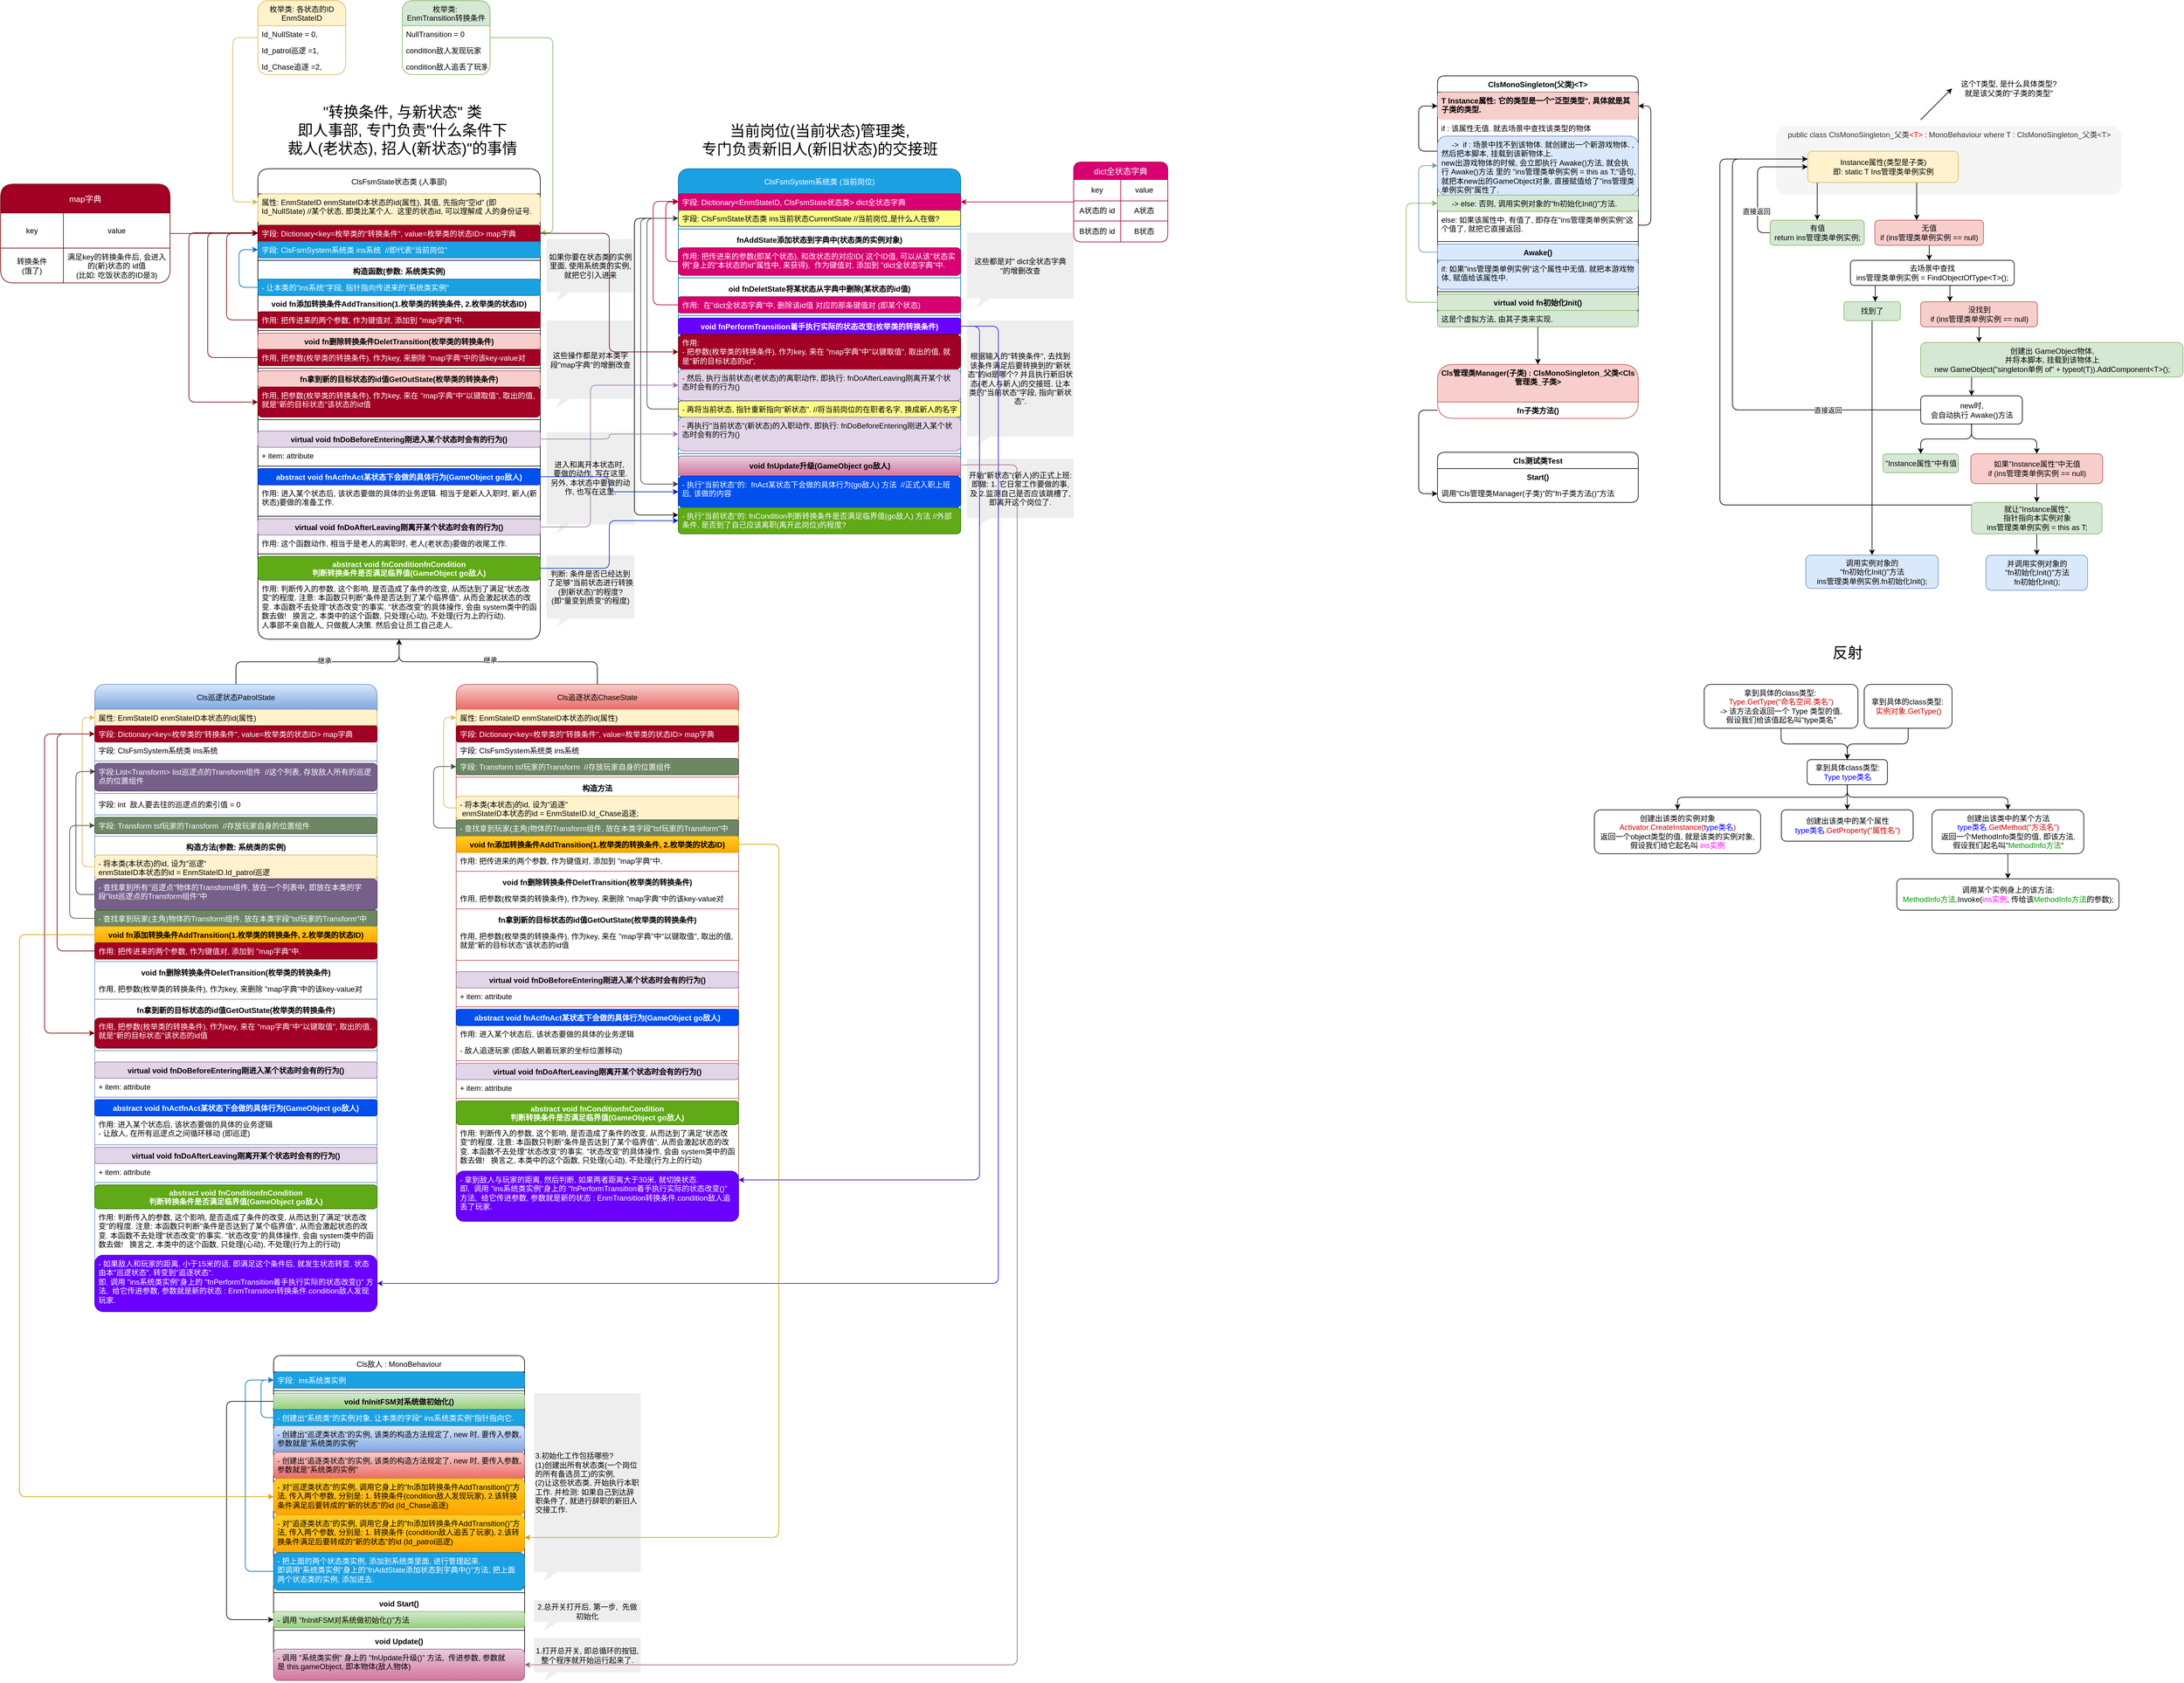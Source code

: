 <mxfile version="20.8.10" type="device"><diagram name="第 1 页" id="w8RNNfBpimFhQ4JTErt7"><mxGraphModel dx="2739" dy="1872" grid="1" gridSize="10" guides="1" tooltips="1" connect="1" arrows="1" fold="1" page="1" pageScale="1" pageWidth="827" pageHeight="1169" math="0" shadow="0"><root><mxCell id="0"/><mxCell id="1" parent="0"/><mxCell id="UUpfaS9QAPq0WuT5OWJr-158" value="1.打开总开关, 即总循环的按钮,&lt;br&gt;整个程序就开始运行起来了." style="whiteSpace=wrap;html=1;shape=mxgraph.basic.rectCallout;dx=30;dy=15;boundedLbl=1;fontSize=12;fillColor=#eeeeee;strokeColor=none;rounded=1;" vertex="1" parent="1"><mxGeometry x="-780" y="2320" width="170" height="70" as="geometry"/></mxCell><mxCell id="UUpfaS9QAPq0WuT5OWJr-157" value="3.初始化工作包括哪些?&lt;br&gt;(1)创建出所有状态类(一个岗位的所有备选员工)的实例,&lt;br&gt;(2)让这些状态类, 开始执行本职工作. 并检测: 如果自己到达辞职条件了, 就进行辞职的新旧人交接工作." style="whiteSpace=wrap;html=1;shape=mxgraph.basic.rectCallout;dx=30;dy=15;boundedLbl=1;fontSize=12;fillColor=#eeeeee;strokeColor=none;rounded=1;align=left;" vertex="1" parent="1"><mxGeometry x="-780" y="1930" width="170" height="300" as="geometry"/></mxCell><mxCell id="UUpfaS9QAPq0WuT5OWJr-153" value="开始&quot;新状态&quot;(新人)的正式上班:&lt;br&gt;即做: 1. 它日常工作要做的事, 及 2.监测自己是否应该跳槽了, 即离开这个岗位了." style="whiteSpace=wrap;html=1;shape=mxgraph.basic.rectCallout;dx=30;dy=15;boundedLbl=1;fontSize=12;fillColor=#eeeeee;strokeColor=none;rounded=1;" vertex="1" parent="1"><mxGeometry x="-90" y="440" width="170" height="110" as="geometry"/></mxCell><mxCell id="UUpfaS9QAPq0WuT5OWJr-144" value="判断: 条件是否已经达到了足够&quot;当前状态进行转换(到新状态)&quot;的程度? (即&quot;量变到质变&quot;的程度)" style="whiteSpace=wrap;html=1;shape=mxgraph.basic.rectCallout;dx=30;dy=15;boundedLbl=1;fontSize=12;fillColor=#eeeeee;strokeColor=none;rounded=1;" vertex="1" parent="1"><mxGeometry x="-760" y="594" width="140" height="116" as="geometry"/></mxCell><mxCell id="UUpfaS9QAPq0WuT5OWJr-146" value="根据输入的&quot;转换条件&quot;, 去找到该条件满足后要转换到的&quot;新状态&quot;的id是哪个? 并且执行新旧状态(老人与新人)的交接班. 让本类的&quot;当前状态&quot;字段, 指向&quot;新状态&quot;." style="whiteSpace=wrap;html=1;shape=mxgraph.basic.rectCallout;dx=30;dy=15;boundedLbl=1;fontSize=12;fillColor=#eeeeee;strokeColor=none;rounded=1;" vertex="1" parent="1"><mxGeometry x="-90" y="220" width="170" height="200" as="geometry"/></mxCell><mxCell id="UUpfaS9QAPq0WuT5OWJr-145" value="这些都是对&quot;&amp;nbsp;dict全状态字典&lt;br&gt;&quot;的增删改查" style="whiteSpace=wrap;html=1;shape=mxgraph.basic.rectCallout;dx=30;dy=15;boundedLbl=1;fontSize=12;fillColor=#eeeeee;strokeColor=none;rounded=1;" vertex="1" parent="1"><mxGeometry x="-90" y="80" width="170" height="120" as="geometry"/></mxCell><mxCell id="UUpfaS9QAPq0WuT5OWJr-143" value="进入和离开本状态时,&amp;nbsp;&lt;br&gt;要做的动作, 写在这里.&lt;br&gt;另外, 本状态中要做的动作,&amp;nbsp;也写在这里." style="whiteSpace=wrap;html=1;shape=mxgraph.basic.rectCallout;dx=30;dy=15;boundedLbl=1;fontSize=12;fillColor=#eeeeee;strokeColor=none;rounded=1;" vertex="1" parent="1"><mxGeometry x="-760" y="397.75" width="140" height="162.25" as="geometry"/></mxCell><mxCell id="UUpfaS9QAPq0WuT5OWJr-142" value="这些操作都是对本类字段&quot;map字典&quot;的增删改查" style="whiteSpace=wrap;html=1;shape=mxgraph.basic.rectCallout;dx=30;dy=15;boundedLbl=1;fontSize=12;fillColor=#eeeeee;strokeColor=none;rounded=1;" vertex="1" parent="1"><mxGeometry x="-760" y="220" width="140" height="140" as="geometry"/></mxCell><mxCell id="UUpfaS9QAPq0WuT5OWJr-141" value="如果你要在状态类的实例里面, 使用系统类的实例, 就把它引入进来" style="whiteSpace=wrap;html=1;shape=mxgraph.basic.rectCallout;dx=30;dy=15;boundedLbl=1;fontSize=12;fillColor=#eeeeee;strokeColor=none;rounded=1;" vertex="1" parent="1"><mxGeometry x="-760" y="90" width="140" height="100" as="geometry"/></mxCell><mxCell id="ZJIPhrvlKYDpXZHa927a-18" style="edgeStyle=orthogonalEdgeStyle;rounded=1;orthogonalLoop=1;jettySize=auto;html=1;" parent="1" source="ZJIPhrvlKYDpXZHa927a-3" target="ZJIPhrvlKYDpXZHa927a-8" edge="1"><mxGeometry relative="1" as="geometry"/></mxCell><mxCell id="ZJIPhrvlKYDpXZHa927a-3" value="ClsMonoSingleton(父类)&lt;T&gt;" style="swimlane;fontStyle=1;align=center;verticalAlign=top;childLayout=stackLayout;horizontal=1;startSize=26;horizontalStack=0;resizeParent=1;resizeParentMax=0;resizeLast=0;collapsible=1;marginBottom=0;fillColor=none;rounded=1;" parent="1" vertex="1"><mxGeometry x="659.86" y="-170" width="320" height="400" as="geometry"/></mxCell><mxCell id="ZJIPhrvlKYDpXZHa927a-4" value="T Instance属性: 它的类型是一个&quot;泛型类型&quot;, 具体就是其子类的类型." style="text;strokeColor=none;fillColor=#f8cecc;align=left;verticalAlign=top;spacingLeft=4;spacingRight=4;overflow=hidden;rotatable=0;points=[[0,0.5],[1,0.5]];portConstraint=eastwest;whiteSpace=wrap;html=1;rounded=1;fontStyle=1;" parent="ZJIPhrvlKYDpXZHa927a-3" vertex="1"><mxGeometry y="26" width="320" height="44" as="geometry"/></mxCell><mxCell id="z2saYfCXKIbkVSjlYv9V-10" value="if : 该属性无值. 就去场景中查找该类型的物体" style="text;strokeColor=none;fillColor=none;align=left;verticalAlign=top;spacingLeft=4;spacingRight=4;overflow=hidden;rotatable=0;points=[[0,0.5],[1,0.5]];portConstraint=eastwest;rounded=1;" parent="ZJIPhrvlKYDpXZHa927a-3" vertex="1"><mxGeometry y="70" width="320" height="26" as="geometry"/></mxCell><mxCell id="z2saYfCXKIbkVSjlYv9V-17" style="edgeStyle=orthogonalEdgeStyle;rounded=1;orthogonalLoop=1;jettySize=auto;html=1;entryX=0;entryY=0.5;entryDx=0;entryDy=0;" parent="ZJIPhrvlKYDpXZHa927a-3" source="z2saYfCXKIbkVSjlYv9V-12" target="ZJIPhrvlKYDpXZHa927a-4" edge="1"><mxGeometry relative="1" as="geometry"><Array as="points"><mxPoint x="-30" y="120"/><mxPoint x="-30" y="48"/></Array></mxGeometry></mxCell><mxCell id="z2saYfCXKIbkVSjlYv9V-12" value="     -&gt;  if : 场景中找不到该物体. 就创建出一个新游戏物体. ,然后把本脚本, 挂载到该新物体上. &#10;new出游戏物体的时候, 会立即执行 Awake()方法, 就会执行 Awake()方法 里的 &quot;ins管理类单例实例 = this as T;&quot;语句, 就把本new出的GameObject对象, 直接赋值给了&quot;ins管理类单例实例&quot;属性了." style="text;strokeColor=#6c8ebf;fillColor=#dae8fc;align=left;verticalAlign=top;spacingLeft=4;spacingRight=4;overflow=hidden;rotatable=0;points=[[0,0.5],[1,0.5]];portConstraint=eastwest;whiteSpace=wrap;rounded=1;" parent="ZJIPhrvlKYDpXZHa927a-3" vertex="1"><mxGeometry y="96" width="320" height="94" as="geometry"/></mxCell><mxCell id="z2saYfCXKIbkVSjlYv9V-13" value="     -&gt; else: 否则, 调用实例对象的&quot;fn初始化Init()&quot;方法." style="text;strokeColor=#82b366;fillColor=#d5e8d4;align=left;verticalAlign=top;spacingLeft=4;spacingRight=4;overflow=hidden;rotatable=0;points=[[0,0.5],[1,0.5]];portConstraint=eastwest;rounded=1;" parent="ZJIPhrvlKYDpXZHa927a-3" vertex="1"><mxGeometry y="190" width="320" height="26" as="geometry"/></mxCell><mxCell id="z2saYfCXKIbkVSjlYv9V-22" style="edgeStyle=orthogonalEdgeStyle;rounded=1;orthogonalLoop=1;jettySize=auto;html=1;entryX=1;entryY=0.5;entryDx=0;entryDy=0;" parent="ZJIPhrvlKYDpXZHa927a-3" source="z2saYfCXKIbkVSjlYv9V-9" target="ZJIPhrvlKYDpXZHa927a-4" edge="1"><mxGeometry relative="1" as="geometry"><Array as="points"><mxPoint x="340" y="238"/><mxPoint x="340" y="48"/></Array></mxGeometry></mxCell><mxCell id="z2saYfCXKIbkVSjlYv9V-9" value="else: 如果该属性中, 有值了, 即存在&quot;ins管理类单例实例&quot;这个值了, 就把它直接返回." style="text;strokeColor=none;fillColor=none;align=left;verticalAlign=top;spacingLeft=4;spacingRight=4;overflow=hidden;rotatable=0;points=[[0,0.5],[1,0.5]];portConstraint=eastwest;whiteSpace=wrap;rounded=1;" parent="ZJIPhrvlKYDpXZHa927a-3" vertex="1"><mxGeometry y="216" width="320" height="44" as="geometry"/></mxCell><mxCell id="ZJIPhrvlKYDpXZHa927a-5" value="" style="line;strokeWidth=1;fillColor=none;align=left;verticalAlign=middle;spacingTop=-1;spacingLeft=3;spacingRight=3;rotatable=0;labelPosition=right;points=[];portConstraint=eastwest;strokeColor=inherit;rounded=1;" parent="ZJIPhrvlKYDpXZHa927a-3" vertex="1"><mxGeometry y="260" width="320" height="8" as="geometry"/></mxCell><mxCell id="z2saYfCXKIbkVSjlYv9V-19" style="edgeStyle=orthogonalEdgeStyle;rounded=1;orthogonalLoop=1;jettySize=auto;html=1;entryX=0;entryY=0.5;entryDx=0;entryDy=0;fillColor=#dae8fc;strokeColor=#6c8ebf;" parent="ZJIPhrvlKYDpXZHa927a-3" source="ZJIPhrvlKYDpXZHa927a-7" target="z2saYfCXKIbkVSjlYv9V-12" edge="1"><mxGeometry relative="1" as="geometry"><Array as="points"><mxPoint x="-30" y="281"/><mxPoint x="-30" y="143"/></Array></mxGeometry></mxCell><mxCell id="ZJIPhrvlKYDpXZHa927a-7" value="Awake()" style="text;align=center;fontStyle=1;verticalAlign=middle;spacingLeft=3;spacingRight=3;strokeColor=#6c8ebf;rotatable=0;points=[[0,0.5],[1,0.5]];portConstraint=eastwest;rounded=1;fillColor=#dae8fc;" parent="ZJIPhrvlKYDpXZHa927a-3" vertex="1"><mxGeometry y="268" width="320" height="26" as="geometry"/></mxCell><mxCell id="ZJIPhrvlKYDpXZHa927a-6" value="if: 如果&quot;ins管理类单例实例&quot;这个属性中无值, 就把本游戏物体, 赋值给该属性中." style="text;strokeColor=#6c8ebf;fillColor=#dae8fc;align=left;verticalAlign=top;spacingLeft=4;spacingRight=4;overflow=hidden;rotatable=0;points=[[0,0.5],[1,0.5]];portConstraint=eastwest;rounded=1;whiteSpace=wrap;" parent="ZJIPhrvlKYDpXZHa927a-3" vertex="1"><mxGeometry y="294" width="320" height="46" as="geometry"/></mxCell><mxCell id="z2saYfCXKIbkVSjlYv9V-16" value="" style="line;strokeWidth=1;fillColor=none;align=left;verticalAlign=middle;spacingTop=-1;spacingLeft=3;spacingRight=3;rotatable=0;labelPosition=right;points=[];portConstraint=eastwest;strokeColor=inherit;html=0;rounded=1;" parent="ZJIPhrvlKYDpXZHa927a-3" vertex="1"><mxGeometry y="340" width="320" height="8" as="geometry"/></mxCell><mxCell id="z2saYfCXKIbkVSjlYv9V-21" style="edgeStyle=orthogonalEdgeStyle;rounded=1;orthogonalLoop=1;jettySize=auto;html=1;entryX=0;entryY=0.5;entryDx=0;entryDy=0;fillColor=#d5e8d4;strokeColor=#82b366;" parent="ZJIPhrvlKYDpXZHa927a-3" source="z2saYfCXKIbkVSjlYv9V-15" target="z2saYfCXKIbkVSjlYv9V-13" edge="1"><mxGeometry relative="1" as="geometry"><Array as="points"><mxPoint x="-50" y="361"/><mxPoint x="-50" y="203"/></Array></mxGeometry></mxCell><mxCell id="z2saYfCXKIbkVSjlYv9V-15" value="virtual void fn初始化Init()" style="text;align=center;fontStyle=1;verticalAlign=middle;spacingLeft=3;spacingRight=3;strokeColor=#82b366;rotatable=0;points=[[0,0.5],[1,0.5]];portConstraint=eastwest;fillColor=#d5e8d4;rounded=1;" parent="ZJIPhrvlKYDpXZHa927a-3" vertex="1"><mxGeometry y="348" width="320" height="26" as="geometry"/></mxCell><mxCell id="z2saYfCXKIbkVSjlYv9V-14" value="这是个虚拟方法, 由其子类来实现." style="text;strokeColor=#82b366;fillColor=#d5e8d4;align=left;verticalAlign=top;spacingLeft=4;spacingRight=4;overflow=hidden;rotatable=0;points=[[0,0.5],[1,0.5]];portConstraint=eastwest;rounded=1;" parent="ZJIPhrvlKYDpXZHa927a-3" vertex="1"><mxGeometry y="374" width="320" height="26" as="geometry"/></mxCell><mxCell id="ZJIPhrvlKYDpXZHa927a-8" value="Cls管理类Manager(子类) : ClsMonoSingleton_父类&lt;Cls管理类_子类&gt;" style="swimlane;fontStyle=1;align=center;verticalAlign=top;childLayout=stackLayout;horizontal=1;startSize=60;horizontalStack=0;resizeParent=1;resizeParentMax=0;resizeLast=0;collapsible=1;marginBottom=0;fillColor=#f8cecc;rounded=1;whiteSpace=wrap;strokeColor=#b85450;" parent="1" vertex="1"><mxGeometry x="659.86" y="290" width="320" height="86" as="geometry"/></mxCell><mxCell id="ZJIPhrvlKYDpXZHa927a-11" value="fn子类方法()" style="text;align=center;fontStyle=1;verticalAlign=middle;spacingLeft=3;spacingRight=3;strokeColor=none;rotatable=0;points=[[0,0.5],[1,0.5]];portConstraint=eastwest;rounded=1;" parent="ZJIPhrvlKYDpXZHa927a-8" vertex="1"><mxGeometry y="60" width="320" height="26" as="geometry"/></mxCell><mxCell id="ZJIPhrvlKYDpXZHa927a-16" value="Cls测试类Test" style="swimlane;fontStyle=1;align=center;verticalAlign=top;childLayout=stackLayout;horizontal=1;startSize=26;horizontalStack=0;resizeParent=1;resizeParentMax=0;resizeLast=0;collapsible=1;marginBottom=0;fillColor=none;rounded=1;" parent="1" vertex="1"><mxGeometry x="659.86" y="430" width="320" height="80" as="geometry"/></mxCell><mxCell id="ZJIPhrvlKYDpXZHa927a-17" value="Start()" style="text;align=center;fontStyle=1;verticalAlign=middle;spacingLeft=3;spacingRight=3;strokeColor=none;rotatable=0;points=[[0,0.5],[1,0.5]];portConstraint=eastwest;rounded=1;" parent="ZJIPhrvlKYDpXZHa927a-16" vertex="1"><mxGeometry y="26" width="320" height="26" as="geometry"/></mxCell><mxCell id="ZJIPhrvlKYDpXZHa927a-20" value="调用&quot;Cls管理类Manager(子类)&quot;的&quot;fn子类方法()&quot;方法" style="text;strokeColor=none;fillColor=none;align=left;verticalAlign=top;spacingLeft=4;spacingRight=4;overflow=hidden;rotatable=0;points=[[0,0.5],[1,0.5]];portConstraint=eastwest;whiteSpace=wrap;rounded=1;" parent="ZJIPhrvlKYDpXZHa927a-16" vertex="1"><mxGeometry y="52" width="320" height="28" as="geometry"/></mxCell><mxCell id="z2saYfCXKIbkVSjlYv9V-3" style="edgeStyle=orthogonalEdgeStyle;rounded=1;orthogonalLoop=1;jettySize=auto;html=1;entryX=0;entryY=0.5;entryDx=0;entryDy=0;" parent="1" source="ZJIPhrvlKYDpXZHa927a-11" target="ZJIPhrvlKYDpXZHa927a-20" edge="1"><mxGeometry relative="1" as="geometry"><Array as="points"><mxPoint x="629.86" y="363"/><mxPoint x="629.86" y="496"/></Array></mxGeometry></mxCell><mxCell id="z2saYfCXKIbkVSjlYv9V-24" value="public class ClsMonoSingleton_父类&lt;font color=&quot;#ff0000&quot;&gt;&amp;lt;T&amp;gt;&lt;/font&gt; : MonoBehaviour where T : ClsMonoSingleton_父类&amp;lt;T&amp;gt;" style="html=1;fillColor=#f5f5f5;verticalAlign=top;rounded=1;fontColor=#333333;strokeColor=none;" parent="1" vertex="1"><mxGeometry x="1199.86" y="-90" width="550" height="110" as="geometry"/></mxCell><mxCell id="z2saYfCXKIbkVSjlYv9V-28" style="edgeStyle=elbowEdgeStyle;rounded=1;orthogonalLoop=1;jettySize=auto;html=1;entryX=0.5;entryY=0;entryDx=0;entryDy=0;" parent="1" source="z2saYfCXKIbkVSjlYv9V-25" target="z2saYfCXKIbkVSjlYv9V-26" edge="1"><mxGeometry relative="1" as="geometry"/></mxCell><mxCell id="z2saYfCXKIbkVSjlYv9V-29" style="orthogonalLoop=1;jettySize=auto;html=1;rounded=1;edgeStyle=elbowEdgeStyle;" parent="1" source="z2saYfCXKIbkVSjlYv9V-25" target="z2saYfCXKIbkVSjlYv9V-27" edge="1"><mxGeometry relative="1" as="geometry"/></mxCell><mxCell id="z2saYfCXKIbkVSjlYv9V-25" value="Instance属性(类型是子类)&lt;br&gt;即: static T Ins管理类单例实例" style="html=1;verticalAlign=middle;rounded=1;fillColor=#fff2cc;strokeColor=#d6b656;" parent="1" vertex="1"><mxGeometry x="1249.86" y="-50" width="240" height="50" as="geometry"/></mxCell><mxCell id="z2saYfCXKIbkVSjlYv9V-31" style="edgeStyle=elbowEdgeStyle;orthogonalLoop=1;jettySize=auto;html=1;entryX=0;entryY=0.5;entryDx=0;entryDy=0;rounded=1;" parent="1" source="z2saYfCXKIbkVSjlYv9V-26" target="z2saYfCXKIbkVSjlYv9V-25" edge="1"><mxGeometry relative="1" as="geometry"><Array as="points"><mxPoint x="1169.86" y="40"/><mxPoint x="1139.86" y="10"/><mxPoint x="1219.86" y="40"/><mxPoint x="1219.86"/><mxPoint x="1219.86" y="10"/><mxPoint x="1219.86" y="20"/></Array></mxGeometry></mxCell><mxCell id="z2saYfCXKIbkVSjlYv9V-32" value="直接返回" style="edgeLabel;html=1;align=center;verticalAlign=middle;resizable=0;points=[];rounded=1;" parent="z2saYfCXKIbkVSjlYv9V-31" vertex="1" connectable="0"><mxGeometry x="0.101" y="2" relative="1" as="geometry"><mxPoint y="59" as="offset"/></mxGeometry></mxCell><mxCell id="z2saYfCXKIbkVSjlYv9V-26" value="有值&lt;br&gt;return ins管理类单例实例;" style="html=1;fillColor=#d5e8d4;verticalAlign=middle;rounded=1;strokeColor=#82b366;" parent="1" vertex="1"><mxGeometry x="1189.86" y="60" width="150" height="40" as="geometry"/></mxCell><mxCell id="z2saYfCXKIbkVSjlYv9V-35" style="edgeStyle=elbowEdgeStyle;orthogonalLoop=1;jettySize=auto;html=1;rounded=1;" parent="1" source="z2saYfCXKIbkVSjlYv9V-27" target="z2saYfCXKIbkVSjlYv9V-34" edge="1"><mxGeometry relative="1" as="geometry"/></mxCell><mxCell id="z2saYfCXKIbkVSjlYv9V-27" value="无值&lt;br&gt;if (ins管理类单例实例 == null)" style="html=1;fillColor=#f8cecc;verticalAlign=middle;rounded=1;strokeColor=#b85450;" parent="1" vertex="1"><mxGeometry x="1356.86" y="60" width="173" height="40" as="geometry"/></mxCell><mxCell id="z2saYfCXKIbkVSjlYv9V-39" style="edgeStyle=elbowEdgeStyle;orthogonalLoop=1;jettySize=auto;html=1;rounded=1;" parent="1" source="z2saYfCXKIbkVSjlYv9V-34" target="z2saYfCXKIbkVSjlYv9V-37" edge="1"><mxGeometry relative="1" as="geometry"/></mxCell><mxCell id="z2saYfCXKIbkVSjlYv9V-40" style="edgeStyle=elbowEdgeStyle;orthogonalLoop=1;jettySize=auto;html=1;entryX=0.25;entryY=0;entryDx=0;entryDy=0;rounded=1;" parent="1" source="z2saYfCXKIbkVSjlYv9V-34" target="z2saYfCXKIbkVSjlYv9V-38" edge="1"><mxGeometry relative="1" as="geometry"/></mxCell><mxCell id="z2saYfCXKIbkVSjlYv9V-34" value="去场景中查找&lt;br&gt;ins管理类单例实例 = FindObjectOfType&amp;lt;T&amp;gt;();" style="html=1;fillColor=none;verticalAlign=middle;rounded=1;" parent="1" vertex="1"><mxGeometry x="1317.86" y="124" width="261" height="40" as="geometry"/></mxCell><mxCell id="z2saYfCXKIbkVSjlYv9V-53" style="edgeStyle=orthogonalEdgeStyle;rounded=1;orthogonalLoop=1;jettySize=auto;html=1;" parent="1" source="z2saYfCXKIbkVSjlYv9V-37" target="z2saYfCXKIbkVSjlYv9V-52" edge="1"><mxGeometry relative="1" as="geometry"/></mxCell><mxCell id="z2saYfCXKIbkVSjlYv9V-37" value="找到了" style="html=1;fillColor=#d5e8d4;verticalAlign=middle;rounded=1;strokeColor=#82b366;" parent="1" vertex="1"><mxGeometry x="1307.36" y="190" width="90" height="30" as="geometry"/></mxCell><mxCell id="z2saYfCXKIbkVSjlYv9V-46" style="edgeStyle=elbowEdgeStyle;orthogonalLoop=1;jettySize=auto;html=1;rounded=1;" parent="1" source="z2saYfCXKIbkVSjlYv9V-38" target="z2saYfCXKIbkVSjlYv9V-45" edge="1"><mxGeometry relative="1" as="geometry"/></mxCell><mxCell id="z2saYfCXKIbkVSjlYv9V-38" value="没找到&lt;br&gt;if (ins管理类单例实例 == null)" style="html=1;fillColor=#f8cecc;verticalAlign=middle;rounded=1;strokeColor=#b85450;" parent="1" vertex="1"><mxGeometry x="1429.86" y="190" width="186" height="40" as="geometry"/></mxCell><mxCell id="z2saYfCXKIbkVSjlYv9V-49" style="edgeStyle=elbowEdgeStyle;orthogonalLoop=1;jettySize=auto;html=1;rounded=1;" parent="1" source="z2saYfCXKIbkVSjlYv9V-45" target="z2saYfCXKIbkVSjlYv9V-48" edge="1"><mxGeometry relative="1" as="geometry"/></mxCell><mxCell id="z2saYfCXKIbkVSjlYv9V-45" value="创建出 GameObject物体, &lt;br&gt;并将本脚本, 挂载到该物体上&lt;br&gt;new GameObject(&quot;singleton单例 of&quot; + typeof(T)).AddComponent&amp;lt;T&amp;gt;();" style="html=1;fillColor=#d5e8d4;verticalAlign=middle;rounded=1;strokeColor=#82b366;" parent="1" vertex="1"><mxGeometry x="1429.86" y="255" width="418" height="55" as="geometry"/></mxCell><mxCell id="z2saYfCXKIbkVSjlYv9V-50" style="edgeStyle=orthogonalEdgeStyle;rounded=1;orthogonalLoop=1;jettySize=auto;html=1;entryX=0;entryY=0.25;entryDx=0;entryDy=0;" parent="1" source="z2saYfCXKIbkVSjlYv9V-48" target="z2saYfCXKIbkVSjlYv9V-25" edge="1"><mxGeometry relative="1" as="geometry"><Array as="points"><mxPoint x="1129.86" y="363"/><mxPoint x="1129.86" y="-37"/></Array></mxGeometry></mxCell><mxCell id="z2saYfCXKIbkVSjlYv9V-51" value="直接返回" style="edgeLabel;html=1;align=center;verticalAlign=middle;resizable=0;points=[];rounded=1;" parent="z2saYfCXKIbkVSjlYv9V-50" vertex="1" connectable="0"><mxGeometry x="-0.631" y="-1" relative="1" as="geometry"><mxPoint x="3" y="1" as="offset"/></mxGeometry></mxCell><mxCell id="z2saYfCXKIbkVSjlYv9V-56" style="edgeStyle=orthogonalEdgeStyle;rounded=1;orthogonalLoop=1;jettySize=auto;html=1;" parent="1" source="z2saYfCXKIbkVSjlYv9V-48" target="z2saYfCXKIbkVSjlYv9V-55" edge="1"><mxGeometry relative="1" as="geometry"/></mxCell><mxCell id="z2saYfCXKIbkVSjlYv9V-74" style="edgeStyle=orthogonalEdgeStyle;rounded=1;orthogonalLoop=1;jettySize=auto;html=1;" parent="1" source="z2saYfCXKIbkVSjlYv9V-48" target="z2saYfCXKIbkVSjlYv9V-73" edge="1"><mxGeometry relative="1" as="geometry"/></mxCell><mxCell id="z2saYfCXKIbkVSjlYv9V-48" value="new时, &lt;br&gt;会自动执行 Awake()方法" style="html=1;fillColor=none;verticalAlign=middle;rounded=1;" parent="1" vertex="1"><mxGeometry x="1429.86" y="340" width="162" height="45" as="geometry"/></mxCell><mxCell id="z2saYfCXKIbkVSjlYv9V-52" value="调用实例对象的&lt;br&gt;&quot;fn初始化Init()&quot;方法&lt;br&gt;ins管理类单例实例.fn初始化Init();" style="html=1;verticalAlign=middle;rounded=1;fillColor=#dae8fc;strokeColor=#6c8ebf;" parent="1" vertex="1"><mxGeometry x="1246.86" y="594" width="211" height="53" as="geometry"/></mxCell><mxCell id="z2saYfCXKIbkVSjlYv9V-58" style="edgeStyle=orthogonalEdgeStyle;rounded=1;orthogonalLoop=1;jettySize=auto;html=1;" parent="1" source="z2saYfCXKIbkVSjlYv9V-55" target="z2saYfCXKIbkVSjlYv9V-57" edge="1"><mxGeometry relative="1" as="geometry"/></mxCell><mxCell id="z2saYfCXKIbkVSjlYv9V-55" value="如果&quot;Instance属性&quot;中无值&lt;br&gt;if (ins管理类单例实例 == null)" style="html=1;fillColor=#f8cecc;verticalAlign=middle;rounded=1;strokeColor=#b85450;" parent="1" vertex="1"><mxGeometry x="1509.86" y="432.5" width="210" height="47.5" as="geometry"/></mxCell><mxCell id="z2saYfCXKIbkVSjlYv9V-68" style="edgeStyle=orthogonalEdgeStyle;rounded=1;orthogonalLoop=1;jettySize=auto;html=1;" parent="1" source="z2saYfCXKIbkVSjlYv9V-57" target="z2saYfCXKIbkVSjlYv9V-67" edge="1"><mxGeometry relative="1" as="geometry"/></mxCell><mxCell id="z2saYfCXKIbkVSjlYv9V-69" style="edgeStyle=orthogonalEdgeStyle;rounded=1;orthogonalLoop=1;jettySize=auto;html=1;entryX=0;entryY=0.25;entryDx=0;entryDy=0;" parent="1" source="z2saYfCXKIbkVSjlYv9V-57" target="z2saYfCXKIbkVSjlYv9V-25" edge="1"><mxGeometry relative="1" as="geometry"><Array as="points"><mxPoint x="1109.86" y="514"/><mxPoint x="1109.86" y="-37"/></Array></mxGeometry></mxCell><mxCell id="z2saYfCXKIbkVSjlYv9V-57" value="&lt;div&gt;就让&quot;Instance属性&quot;,&lt;/div&gt;&lt;div&gt;指针指向本实例对象&lt;br&gt;ins管理类单例实例 = this as T;&lt;br&gt;&lt;/div&gt;" style="html=1;fillColor=#d5e8d4;verticalAlign=middle;rounded=1;strokeColor=#82b366;" parent="1" vertex="1"><mxGeometry x="1510.86" y="510" width="208" height="50" as="geometry"/></mxCell><mxCell id="z2saYfCXKIbkVSjlYv9V-67" value="&lt;div&gt;并调用实例对象的&lt;/div&gt;&lt;div&gt;&quot;fn初始化Init()&quot;方法&lt;br&gt;fn初始化Init();&lt;br&gt;&lt;/div&gt;" style="html=1;fillColor=#dae8fc;verticalAlign=middle;rounded=1;strokeColor=#6c8ebf;" parent="1" vertex="1"><mxGeometry x="1533.86" y="594" width="162" height="56" as="geometry"/></mxCell><mxCell id="z2saYfCXKIbkVSjlYv9V-73" value="&quot;Instance属性&quot;中有值" style="html=1;fillColor=#d5e8d4;verticalAlign=middle;rounded=1;strokeColor=#82b366;" parent="1" vertex="1"><mxGeometry x="1369.86" y="432.5" width="120" height="30" as="geometry"/></mxCell><mxCell id="z2saYfCXKIbkVSjlYv9V-78" value="" style="endArrow=classic;html=1;fontSize=16;fontColor=#000000;rounded=1;" parent="1" edge="1"><mxGeometry width="50" height="50" relative="1" as="geometry"><mxPoint x="1429.86" y="-100" as="sourcePoint"/><mxPoint x="1479.86" y="-150" as="targetPoint"/></mxGeometry></mxCell><mxCell id="z2saYfCXKIbkVSjlYv9V-79" value="&lt;span style=&quot;color: rgb(0, 0, 0); font-family: Helvetica; font-size: 12px; font-style: normal; font-variant-ligatures: normal; font-variant-caps: normal; font-weight: 400; letter-spacing: normal; orphans: 2; text-align: center; text-indent: 0px; text-transform: none; widows: 2; word-spacing: 0px; -webkit-text-stroke-width: 0px; background-color: rgb(251, 251, 251); text-decoration-thickness: initial; text-decoration-style: initial; text-decoration-color: initial; float: none; display: inline !important;&quot;&gt;这个T类型, 是什么具体类型?&lt;/span&gt;&lt;br style=&quot;border-color: var(--border-color); color: rgb(0, 0, 0); font-family: Helvetica; font-size: 12px; font-style: normal; font-variant-ligatures: normal; font-variant-caps: normal; font-weight: 400; letter-spacing: normal; orphans: 2; text-align: center; text-indent: 0px; text-transform: none; widows: 2; word-spacing: 0px; -webkit-text-stroke-width: 0px; background-color: rgb(251, 251, 251); text-decoration-thickness: initial; text-decoration-style: initial; text-decoration-color: initial;&quot;&gt;&lt;span style=&quot;color: rgb(0, 0, 0); font-family: Helvetica; font-size: 12px; font-style: normal; font-variant-ligatures: normal; font-variant-caps: normal; font-weight: 400; letter-spacing: normal; orphans: 2; text-align: center; text-indent: 0px; text-transform: none; widows: 2; word-spacing: 0px; -webkit-text-stroke-width: 0px; background-color: rgb(251, 251, 251); text-decoration-thickness: initial; text-decoration-style: initial; text-decoration-color: initial; float: none; display: inline !important;&quot;&gt;就是该父类的&quot;子类的类型&quot;&lt;/span&gt;" style="text;html=1;align=center;verticalAlign=middle;resizable=0;points=[];autosize=1;strokeColor=none;fillColor=none;rounded=1;" parent="1" vertex="1"><mxGeometry x="1479.86" y="-170" width="180" height="40" as="geometry"/></mxCell><mxCell id="ugztOD-mhuPrPkPgqpK7-7" style="edgeStyle=orthogonalEdgeStyle;rounded=1;orthogonalLoop=1;jettySize=auto;html=1;" parent="1" source="ugztOD-mhuPrPkPgqpK7-1" target="ugztOD-mhuPrPkPgqpK7-6" edge="1"><mxGeometry relative="1" as="geometry"/></mxCell><mxCell id="ugztOD-mhuPrPkPgqpK7-1" value="拿到具体的class类型:&amp;nbsp;&lt;br&gt;&lt;font color=&quot;#cc0000&quot;&gt;Type.GetType(&quot;命名空间.类名&quot;) &lt;br&gt;&lt;/font&gt;-&amp;gt; 该方法会返回一个 Type 类型的值, &lt;br&gt;假设我们给该值起名叫&quot;type类名&quot;" style="html=1;verticalAlign=middle;rounded=1;fillColor=none;" parent="1" vertex="1"><mxGeometry x="1084.86" y="800" width="245" height="70" as="geometry"/></mxCell><mxCell id="ugztOD-mhuPrPkPgqpK7-8" style="edgeStyle=orthogonalEdgeStyle;rounded=1;orthogonalLoop=1;jettySize=auto;html=1;entryX=0.5;entryY=0;entryDx=0;entryDy=0;" parent="1" source="ugztOD-mhuPrPkPgqpK7-2" target="ugztOD-mhuPrPkPgqpK7-6" edge="1"><mxGeometry relative="1" as="geometry"/></mxCell><mxCell id="ugztOD-mhuPrPkPgqpK7-2" value="&lt;div&gt;拿到具体的class类型:&amp;nbsp;&lt;br&gt;&lt;font color=&quot;#cc0000&quot;&gt;实例对象.GetType()&lt;/font&gt;&lt;br&gt;&lt;/div&gt;" style="html=1;verticalAlign=middle;rounded=1;fillColor=none;" parent="1" vertex="1"><mxGeometry x="1339.86" y="800" width="140" height="70" as="geometry"/></mxCell><mxCell id="ugztOD-mhuPrPkPgqpK7-10" style="edgeStyle=orthogonalEdgeStyle;rounded=1;orthogonalLoop=1;jettySize=auto;html=1;exitX=0.5;exitY=1;exitDx=0;exitDy=0;" parent="1" source="ugztOD-mhuPrPkPgqpK7-6" target="ugztOD-mhuPrPkPgqpK7-9" edge="1"><mxGeometry relative="1" as="geometry"/></mxCell><mxCell id="ugztOD-mhuPrPkPgqpK7-6" value="&lt;div&gt;拿到具体class类型:&lt;br&gt;&lt;font color=&quot;#0000ff&quot;&gt;Type type类名&lt;/font&gt;&lt;/div&gt;" style="html=1;verticalAlign=middle;rounded=1;fillColor=none;" parent="1" vertex="1"><mxGeometry x="1248.86" y="920" width="128" height="40" as="geometry"/></mxCell><mxCell id="ugztOD-mhuPrPkPgqpK7-12" style="edgeStyle=orthogonalEdgeStyle;rounded=1;orthogonalLoop=1;jettySize=auto;html=1;exitX=0.5;exitY=1;exitDx=0;exitDy=0;" parent="1" source="ugztOD-mhuPrPkPgqpK7-6" target="ugztOD-mhuPrPkPgqpK7-11" edge="1"><mxGeometry relative="1" as="geometry"/></mxCell><mxCell id="ugztOD-mhuPrPkPgqpK7-14" style="edgeStyle=orthogonalEdgeStyle;rounded=1;orthogonalLoop=1;jettySize=auto;html=1;exitX=0.5;exitY=1;exitDx=0;exitDy=0;" parent="1" source="ugztOD-mhuPrPkPgqpK7-6" target="ugztOD-mhuPrPkPgqpK7-13" edge="1"><mxGeometry relative="1" as="geometry"/></mxCell><mxCell id="ugztOD-mhuPrPkPgqpK7-9" value="创建出该类的实例对象&lt;br&gt;&lt;font color=&quot;#cc0000&quot;&gt;Activator.CreateInstance(&lt;/font&gt;&lt;font color=&quot;#0000ff&quot;&gt;type类名&lt;/font&gt;&lt;font color=&quot;#cc0000&quot;&gt;)&lt;/font&gt;&lt;br&gt;返回一个object类型的值, 就是该类的实例对象,&lt;br&gt;假设我们给它起名叫&amp;nbsp;&lt;font color=&quot;#ff00ff&quot;&gt;ins实例&lt;/font&gt;" style="html=1;verticalAlign=middle;rounded=1;fillColor=none;" parent="1" vertex="1"><mxGeometry x="909.86" y="1000" width="265" height="70" as="geometry"/></mxCell><mxCell id="ugztOD-mhuPrPkPgqpK7-11" value="创建出该类中的某个属性&lt;br&gt;&lt;font color=&quot;#0000ff&quot;&gt;type类名&lt;/font&gt;&lt;font color=&quot;#cc0000&quot;&gt;.GetProperty(&quot;属性名&quot;)&lt;/font&gt;" style="html=1;verticalAlign=middle;rounded=1;fillColor=none;" parent="1" vertex="1"><mxGeometry x="1207.86" y="1000" width="210" height="50" as="geometry"/></mxCell><mxCell id="ugztOD-mhuPrPkPgqpK7-16" style="edgeStyle=orthogonalEdgeStyle;rounded=1;orthogonalLoop=1;jettySize=auto;html=1;" parent="1" source="ugztOD-mhuPrPkPgqpK7-13" target="ugztOD-mhuPrPkPgqpK7-15" edge="1"><mxGeometry relative="1" as="geometry"/></mxCell><mxCell id="ugztOD-mhuPrPkPgqpK7-13" value="创建出该类中的某个方法&lt;br&gt;&lt;font color=&quot;#0000ff&quot;&gt;type类名&lt;/font&gt;&lt;font color=&quot;#cc0000&quot;&gt;.GetMethod(&quot;方法名&quot;)&lt;br&gt;&lt;/font&gt;返回一个MethodInfo类型的值, 即该方法.&lt;br&gt;假设我们起名叫&quot;&lt;font color=&quot;#009900&quot;&gt;MethodInfo方法&lt;/font&gt;&quot;" style="html=1;verticalAlign=middle;rounded=1;fillColor=none;" parent="1" vertex="1"><mxGeometry x="1447.86" y="1000" width="242" height="70" as="geometry"/></mxCell><mxCell id="ugztOD-mhuPrPkPgqpK7-15" value="调用某个实例身上的该方法:&lt;br&gt;&lt;font color=&quot;#009900&quot;&gt;MethodInfo方法&lt;/font&gt;&lt;span style=&quot;background-color: initial;&quot;&gt;.Invoke(&lt;font color=&quot;#ff00ff&quot;&gt;ins实例&lt;/font&gt;, 传给该&lt;font color=&quot;#009900&quot;&gt;MethodInfo方法&lt;/font&gt;的参数&lt;/span&gt;&lt;span style=&quot;background-color: initial;&quot;&gt;);&lt;/span&gt;&lt;span style=&quot;background-color: initial;&quot;&gt;&lt;br&gt;&lt;/span&gt;" style="html=1;verticalAlign=middle;rounded=1;fillColor=none;" parent="1" vertex="1"><mxGeometry x="1391.86" y="1110" width="354" height="50" as="geometry"/></mxCell><mxCell id="ugztOD-mhuPrPkPgqpK7-22" value="反射" style="text;html=1;align=center;verticalAlign=middle;resizable=0;points=[];autosize=1;strokeColor=none;fillColor=none;fontColor=#000300;fontSize=24;rounded=1;" parent="1" vertex="1"><mxGeometry x="1277.86" y="730" width="70" height="40" as="geometry"/></mxCell><mxCell id="xpatQ8uzxUoBS3NcPNfr-67" style="edgeStyle=orthogonalEdgeStyle;orthogonalLoop=1;jettySize=auto;html=1;fillColor=#fff2cc;strokeColor=#d6b656;" parent="1" source="xpatQ8uzxUoBS3NcPNfr-1" target="xpatQ8uzxUoBS3NcPNfr-10" edge="1"><mxGeometry relative="1" as="geometry"><Array as="points"><mxPoint x="-1260" y="-231"/><mxPoint x="-1260" y="31"/></Array></mxGeometry></mxCell><mxCell id="xpatQ8uzxUoBS3NcPNfr-1" value="枚举类: 各状态的ID&#10;EnmStateID" style="swimlane;fontStyle=0;childLayout=stackLayout;horizontal=1;startSize=40;fillColor=#fff2cc;horizontalStack=0;resizeParent=1;resizeParentMax=0;resizeLast=0;collapsible=1;marginBottom=0;rounded=1;strokeColor=#d6b656;" parent="1" vertex="1"><mxGeometry x="-1220" y="-290" width="140" height="118" as="geometry"/></mxCell><mxCell id="xpatQ8uzxUoBS3NcPNfr-2" value="Id_NullState = 0," style="text;strokeColor=none;fillColor=none;align=left;verticalAlign=top;spacingLeft=4;spacingRight=4;overflow=hidden;rotatable=0;points=[[0,0.5],[1,0.5]];portConstraint=eastwest;rounded=1;" parent="xpatQ8uzxUoBS3NcPNfr-1" vertex="1"><mxGeometry y="40" width="140" height="26" as="geometry"/></mxCell><mxCell id="xpatQ8uzxUoBS3NcPNfr-3" value="Id_patrol巡逻 =1," style="text;strokeColor=none;fillColor=none;align=left;verticalAlign=top;spacingLeft=4;spacingRight=4;overflow=hidden;rotatable=0;points=[[0,0.5],[1,0.5]];portConstraint=eastwest;rounded=1;" parent="xpatQ8uzxUoBS3NcPNfr-1" vertex="1"><mxGeometry y="66" width="140" height="26" as="geometry"/></mxCell><mxCell id="xpatQ8uzxUoBS3NcPNfr-4" value="Id_Chase追逐 =2," style="text;strokeColor=none;fillColor=none;align=left;verticalAlign=top;spacingLeft=4;spacingRight=4;overflow=hidden;rotatable=0;points=[[0,0.5],[1,0.5]];portConstraint=eastwest;rounded=1;" parent="xpatQ8uzxUoBS3NcPNfr-1" vertex="1"><mxGeometry y="92" width="140" height="26" as="geometry"/></mxCell><mxCell id="xpatQ8uzxUoBS3NcPNfr-68" style="edgeStyle=orthogonalEdgeStyle;rounded=1;orthogonalLoop=1;jettySize=auto;html=1;fillColor=#d5e8d4;strokeColor=#82b366;" parent="1" source="xpatQ8uzxUoBS3NcPNfr-5" target="xpatQ8uzxUoBS3NcPNfr-12" edge="1"><mxGeometry relative="1" as="geometry"><Array as="points"><mxPoint x="-750" y="-231"/><mxPoint x="-750" y="80"/></Array></mxGeometry></mxCell><mxCell id="xpatQ8uzxUoBS3NcPNfr-5" value="枚举类: &#10;EnmTransition转换条件" style="swimlane;fontStyle=0;childLayout=stackLayout;horizontal=1;startSize=40;fillColor=#d5e8d4;horizontalStack=0;resizeParent=1;resizeParentMax=0;resizeLast=0;collapsible=1;marginBottom=0;rounded=1;strokeColor=#82b366;" parent="1" vertex="1"><mxGeometry x="-990" y="-290" width="140" height="118" as="geometry"/></mxCell><mxCell id="xpatQ8uzxUoBS3NcPNfr-6" value="NullTransition = 0" style="text;strokeColor=none;fillColor=none;align=left;verticalAlign=top;spacingLeft=4;spacingRight=4;overflow=hidden;rotatable=0;points=[[0,0.5],[1,0.5]];portConstraint=eastwest;rounded=1;" parent="xpatQ8uzxUoBS3NcPNfr-5" vertex="1"><mxGeometry y="40" width="140" height="26" as="geometry"/></mxCell><mxCell id="xpatQ8uzxUoBS3NcPNfr-7" value="condition敌人发现玩家" style="text;strokeColor=none;fillColor=none;align=left;verticalAlign=top;spacingLeft=4;spacingRight=4;overflow=hidden;rotatable=0;points=[[0,0.5],[1,0.5]];portConstraint=eastwest;rounded=1;" parent="xpatQ8uzxUoBS3NcPNfr-5" vertex="1"><mxGeometry y="66" width="140" height="26" as="geometry"/></mxCell><mxCell id="xpatQ8uzxUoBS3NcPNfr-8" value="condition敌人追丢了玩家" style="text;strokeColor=none;fillColor=none;align=left;verticalAlign=top;spacingLeft=4;spacingRight=4;overflow=hidden;rotatable=0;points=[[0,0.5],[1,0.5]];portConstraint=eastwest;rounded=1;" parent="xpatQ8uzxUoBS3NcPNfr-5" vertex="1"><mxGeometry y="92" width="140" height="26" as="geometry"/></mxCell><mxCell id="xpatQ8uzxUoBS3NcPNfr-9" value="ClsFsmState状态类 (人事部)" style="swimlane;fontStyle=0;childLayout=stackLayout;horizontal=1;startSize=40;fillColor=none;horizontalStack=0;resizeParent=1;resizeParentMax=0;resizeLast=0;collapsible=1;marginBottom=0;rounded=1;" parent="1" vertex="1"><mxGeometry x="-1220" y="-22" width="450" height="750" as="geometry"/></mxCell><mxCell id="xpatQ8uzxUoBS3NcPNfr-10" value="属性: EnmStateID enmStateID本状态的id(属性), 其值, 先指向&quot;空id&quot; (即 Id_NullState) //某个状态, 即类比某个人.  这里的状态id, 可以理解成 人的身份证号." style="text;strokeColor=#d6b656;fillColor=#fff2cc;align=left;verticalAlign=top;spacingLeft=4;spacingRight=4;overflow=hidden;rotatable=0;points=[[0,0.5],[1,0.5]];portConstraint=eastwest;rounded=1;whiteSpace=wrap;" parent="xpatQ8uzxUoBS3NcPNfr-9" vertex="1"><mxGeometry y="40" width="450" height="50" as="geometry"/></mxCell><mxCell id="xpatQ8uzxUoBS3NcPNfr-12" value="字段: Dictionary&lt;key=枚举类的&quot;转换条件&quot;, value=枚举类的状态ID&gt; map字典" style="text;strokeColor=#6F0000;fillColor=#a20025;align=left;verticalAlign=top;spacingLeft=4;spacingRight=4;overflow=hidden;rotatable=0;points=[[0,0.5],[1,0.5]];portConstraint=eastwest;rounded=1;fontColor=#ffffff;" parent="xpatQ8uzxUoBS3NcPNfr-9" vertex="1"><mxGeometry y="90" width="450" height="26" as="geometry"/></mxCell><mxCell id="xpatQ8uzxUoBS3NcPNfr-13" value="字段: ClsFsmSystem系统类 ins系统  //即代表&quot;当前岗位&quot;" style="text;strokeColor=#006EAF;fillColor=#1ba1e2;align=left;verticalAlign=top;spacingLeft=4;spacingRight=4;overflow=hidden;rotatable=0;points=[[0,0.5],[1,0.5]];portConstraint=eastwest;rounded=1;fontColor=#ffffff;" parent="xpatQ8uzxUoBS3NcPNfr-9" vertex="1"><mxGeometry y="116" width="450" height="26" as="geometry"/></mxCell><mxCell id="xpatQ8uzxUoBS3NcPNfr-16" value="" style="line;strokeWidth=1;fillColor=none;align=left;verticalAlign=middle;spacingTop=-1;spacingLeft=3;spacingRight=3;rotatable=0;labelPosition=right;points=[];portConstraint=eastwest;strokeColor=inherit;rounded=1;" parent="xpatQ8uzxUoBS3NcPNfr-9" vertex="1"><mxGeometry y="142" width="450" height="8" as="geometry"/></mxCell><mxCell id="UUpfaS9QAPq0WuT5OWJr-64" value="构造函数(参数: 系统类实例)" style="text;align=center;fontStyle=1;verticalAlign=middle;spacingLeft=3;spacingRight=3;strokeColor=none;rotatable=0;points=[[0,0.5],[1,0.5]];portConstraint=eastwest;rounded=1;" vertex="1" parent="xpatQ8uzxUoBS3NcPNfr-9"><mxGeometry y="150" width="450" height="26" as="geometry"/></mxCell><mxCell id="UUpfaS9QAPq0WuT5OWJr-102" style="edgeStyle=orthogonalEdgeStyle;rounded=1;orthogonalLoop=1;jettySize=auto;html=1;entryX=0;entryY=0.5;entryDx=0;entryDy=0;fillColor=#1ba1e2;strokeColor=#006EAF;" edge="1" parent="xpatQ8uzxUoBS3NcPNfr-9" source="UUpfaS9QAPq0WuT5OWJr-63" target="xpatQ8uzxUoBS3NcPNfr-13"><mxGeometry relative="1" as="geometry"><Array as="points"><mxPoint x="-30" y="189"/><mxPoint x="-30" y="129"/></Array></mxGeometry></mxCell><mxCell id="UUpfaS9QAPq0WuT5OWJr-63" value="- 让本类的&quot;ins系统&quot;字段, 指针指向传进来的&quot;系统类实例&quot;" style="text;strokeColor=#006EAF;fillColor=#1ba1e2;align=left;verticalAlign=top;spacingLeft=4;spacingRight=4;overflow=hidden;rotatable=0;points=[[0,0.5],[1,0.5]];portConstraint=eastwest;fontColor=#ffffff;rounded=1;" vertex="1" parent="xpatQ8uzxUoBS3NcPNfr-9"><mxGeometry y="176" width="450" height="26" as="geometry"/></mxCell><mxCell id="xpatQ8uzxUoBS3NcPNfr-15" value="void fn添加转换条件AddTransition(1.枚举类的转换条件, 2.枚举类的状态ID)" style="text;align=center;fontStyle=1;verticalAlign=middle;spacingLeft=3;spacingRight=3;rotatable=0;points=[[0,0.5],[1,0.5]];portConstraint=eastwest;rounded=1;" parent="xpatQ8uzxUoBS3NcPNfr-9" vertex="1"><mxGeometry y="202" width="450" height="26" as="geometry"/></mxCell><mxCell id="UUpfaS9QAPq0WuT5OWJr-104" style="edgeStyle=orthogonalEdgeStyle;rounded=1;orthogonalLoop=1;jettySize=auto;html=1;entryX=0;entryY=0.5;entryDx=0;entryDy=0;fillColor=#a20025;strokeColor=#6F0000;" edge="1" parent="xpatQ8uzxUoBS3NcPNfr-9" source="xpatQ8uzxUoBS3NcPNfr-14" target="xpatQ8uzxUoBS3NcPNfr-12"><mxGeometry relative="1" as="geometry"><Array as="points"><mxPoint x="-50" y="241"/><mxPoint x="-50" y="103"/></Array></mxGeometry></mxCell><mxCell id="xpatQ8uzxUoBS3NcPNfr-14" value="作用: 把传进来的两个参数, 作为键值对, 添加到 &quot;map字典&quot;中." style="text;align=left;verticalAlign=top;spacingLeft=4;spacingRight=4;overflow=hidden;rotatable=0;points=[[0,0.5],[1,0.5]];portConstraint=eastwest;rounded=1;fillColor=#a20025;fontColor=#ffffff;strokeColor=#6F0000;" parent="xpatQ8uzxUoBS3NcPNfr-9" vertex="1"><mxGeometry y="228" width="450" height="26" as="geometry"/></mxCell><mxCell id="xpatQ8uzxUoBS3NcPNfr-19" value="" style="line;strokeWidth=1;fillColor=none;align=left;verticalAlign=middle;spacingTop=-1;spacingLeft=3;spacingRight=3;rotatable=0;labelPosition=right;points=[];portConstraint=eastwest;strokeColor=inherit;rounded=1;" parent="xpatQ8uzxUoBS3NcPNfr-9" vertex="1"><mxGeometry y="254" width="450" height="8" as="geometry"/></mxCell><mxCell id="xpatQ8uzxUoBS3NcPNfr-20" value="void fn删除转换条件DeletTransition(枚举类的转换条件)" style="text;align=center;fontStyle=1;verticalAlign=middle;spacingLeft=3;spacingRight=3;strokeColor=#b85450;rotatable=0;points=[[0,0.5],[1,0.5]];portConstraint=eastwest;rounded=1;fillColor=#f8cecc;" parent="xpatQ8uzxUoBS3NcPNfr-9" vertex="1"><mxGeometry y="262" width="450" height="26" as="geometry"/></mxCell><mxCell id="xpatQ8uzxUoBS3NcPNfr-18" value="作用, 把参数(枚举类的转换条件), 作为key, 来删除 &quot;map字典&quot;中的该key-value对" style="text;align=left;verticalAlign=top;spacingLeft=4;spacingRight=4;overflow=hidden;rotatable=0;points=[[0,0.5],[1,0.5]];portConstraint=eastwest;rounded=1;fillColor=#a20025;fontColor=#ffffff;strokeColor=#6F0000;" parent="xpatQ8uzxUoBS3NcPNfr-9" vertex="1"><mxGeometry y="288" width="450" height="26" as="geometry"/></mxCell><mxCell id="xpatQ8uzxUoBS3NcPNfr-23" value="" style="line;strokeWidth=1;fillColor=none;align=left;verticalAlign=middle;spacingTop=-1;spacingLeft=3;spacingRight=3;rotatable=0;labelPosition=right;points=[];portConstraint=eastwest;strokeColor=inherit;rounded=1;" parent="xpatQ8uzxUoBS3NcPNfr-9" vertex="1"><mxGeometry y="314" width="450" height="8" as="geometry"/></mxCell><mxCell id="xpatQ8uzxUoBS3NcPNfr-22" value="fn拿到新的目标状态的id值GetOutState(枚举类的转换条件)" style="text;align=center;fontStyle=1;verticalAlign=middle;spacingLeft=3;spacingRight=3;strokeColor=#b85450;rotatable=0;points=[[0,0.5],[1,0.5]];portConstraint=eastwest;rounded=1;fillColor=#f8cecc;" parent="xpatQ8uzxUoBS3NcPNfr-9" vertex="1"><mxGeometry y="322" width="450" height="26" as="geometry"/></mxCell><mxCell id="xpatQ8uzxUoBS3NcPNfr-21" value="作用, 把参数(枚举类的转换条件), 作为key, 来在 &quot;map字典&quot;中&quot;以键取值&quot;, 取出的值, 就是&quot;新的目标状态&quot;该状态的id值" style="text;align=left;verticalAlign=top;spacingLeft=4;spacingRight=4;overflow=hidden;rotatable=0;points=[[0,0.5],[1,0.5]];portConstraint=eastwest;whiteSpace=wrap;rounded=1;fillColor=#a20025;fontColor=#ffffff;strokeColor=#6F0000;" parent="xpatQ8uzxUoBS3NcPNfr-9" vertex="1"><mxGeometry y="348" width="450" height="48" as="geometry"/></mxCell><mxCell id="xpatQ8uzxUoBS3NcPNfr-27" value="" style="line;strokeWidth=1;fillColor=none;align=left;verticalAlign=middle;spacingTop=-1;spacingLeft=3;spacingRight=3;rotatable=0;labelPosition=right;points=[];portConstraint=eastwest;strokeColor=inherit;rounded=1;" parent="xpatQ8uzxUoBS3NcPNfr-9" vertex="1"><mxGeometry y="396" width="450" height="8" as="geometry"/></mxCell><mxCell id="xpatQ8uzxUoBS3NcPNfr-37" value="" style="text;strokeColor=none;fillColor=none;align=left;verticalAlign=middle;spacingTop=-1;spacingLeft=4;spacingRight=4;rotatable=0;labelPosition=right;points=[];portConstraint=eastwest;rounded=1;" parent="xpatQ8uzxUoBS3NcPNfr-9" vertex="1"><mxGeometry y="404" width="450" height="14" as="geometry"/></mxCell><mxCell id="xpatQ8uzxUoBS3NcPNfr-26" value="virtual void fnDoBeforeEntering刚进入某个状态时会有的行为()" style="text;align=center;fontStyle=1;verticalAlign=middle;spacingLeft=3;spacingRight=3;strokeColor=#9673a6;rotatable=0;points=[[0,0.5],[1,0.5]];portConstraint=eastwest;rounded=1;fillColor=#e1d5e7;" parent="xpatQ8uzxUoBS3NcPNfr-9" vertex="1"><mxGeometry y="418" width="450" height="26" as="geometry"/></mxCell><mxCell id="xpatQ8uzxUoBS3NcPNfr-28" value="+ item: attribute" style="text;strokeColor=none;fillColor=none;align=left;verticalAlign=top;spacingLeft=4;spacingRight=4;overflow=hidden;rotatable=0;points=[[0,0.5],[1,0.5]];portConstraint=eastwest;rounded=1;" parent="xpatQ8uzxUoBS3NcPNfr-9" vertex="1"><mxGeometry y="444" width="450" height="26" as="geometry"/></mxCell><mxCell id="xpatQ8uzxUoBS3NcPNfr-29" value="" style="line;strokeWidth=1;fillColor=none;align=left;verticalAlign=middle;spacingTop=-1;spacingLeft=3;spacingRight=3;rotatable=0;labelPosition=right;points=[];portConstraint=eastwest;strokeColor=inherit;rounded=1;" parent="xpatQ8uzxUoBS3NcPNfr-9" vertex="1"><mxGeometry y="470" width="450" height="8" as="geometry"/></mxCell><mxCell id="xpatQ8uzxUoBS3NcPNfr-30" value="abstract void fnActfnAct某状态下会做的具体行为(GameObject go敌人)" style="text;align=center;fontStyle=1;verticalAlign=middle;spacingLeft=3;spacingRight=3;strokeColor=#001DBC;rotatable=0;points=[[0,0.5],[1,0.5]];portConstraint=eastwest;rounded=1;fillColor=#0050ef;fontColor=#ffffff;" parent="xpatQ8uzxUoBS3NcPNfr-9" vertex="1"><mxGeometry y="478" width="450" height="26" as="geometry"/></mxCell><mxCell id="xpatQ8uzxUoBS3NcPNfr-25" value="作用: 进入某个状态后, 该状态要做的具体的业务逻辑. 相当于是新人入职时, 新人(新状态)要做的准备工作." style="text;strokeColor=none;fillColor=none;align=left;verticalAlign=top;spacingLeft=4;spacingRight=4;overflow=hidden;rotatable=0;points=[[0,0.5],[1,0.5]];portConstraint=eastwest;rounded=1;whiteSpace=wrap;" parent="xpatQ8uzxUoBS3NcPNfr-9" vertex="1"><mxGeometry y="504" width="450" height="46" as="geometry"/></mxCell><mxCell id="xpatQ8uzxUoBS3NcPNfr-32" value="" style="line;strokeWidth=1;fillColor=none;align=left;verticalAlign=middle;spacingTop=-1;spacingLeft=3;spacingRight=3;rotatable=0;labelPosition=right;points=[];portConstraint=eastwest;strokeColor=inherit;rounded=1;" parent="xpatQ8uzxUoBS3NcPNfr-9" vertex="1"><mxGeometry y="550" width="450" height="8" as="geometry"/></mxCell><mxCell id="xpatQ8uzxUoBS3NcPNfr-33" value="virtual void fnDoAfterLeaving刚离开某个状态时会有的行为()" style="text;align=center;fontStyle=1;verticalAlign=middle;spacingLeft=3;spacingRight=3;strokeColor=#9673a6;rotatable=0;points=[[0,0.5],[1,0.5]];portConstraint=eastwest;rounded=1;fillColor=#e1d5e7;" parent="xpatQ8uzxUoBS3NcPNfr-9" vertex="1"><mxGeometry y="558" width="450" height="26" as="geometry"/></mxCell><mxCell id="xpatQ8uzxUoBS3NcPNfr-31" value="作用: 这个函数动作, 相当于是老人的离职时, 老人(老状态)要做的收尾工作." style="text;strokeColor=none;fillColor=none;align=left;verticalAlign=top;spacingLeft=4;spacingRight=4;overflow=hidden;rotatable=0;points=[[0,0.5],[1,0.5]];portConstraint=eastwest;rounded=1;" parent="xpatQ8uzxUoBS3NcPNfr-9" vertex="1"><mxGeometry y="584" width="450" height="26" as="geometry"/></mxCell><mxCell id="xpatQ8uzxUoBS3NcPNfr-35" value="" style="line;strokeWidth=1;fillColor=none;align=left;verticalAlign=middle;spacingTop=-1;spacingLeft=3;spacingRight=3;rotatable=0;labelPosition=right;points=[];portConstraint=eastwest;strokeColor=inherit;rounded=1;" parent="xpatQ8uzxUoBS3NcPNfr-9" vertex="1"><mxGeometry y="610" width="450" height="8" as="geometry"/></mxCell><mxCell id="xpatQ8uzxUoBS3NcPNfr-36" value="abstract void fnConditionfnCondition&#10;判断转换条件是否满足临界值(GameObject go敌人)" style="text;align=center;fontStyle=1;verticalAlign=middle;spacingLeft=3;spacingRight=3;strokeColor=#2D7600;rotatable=0;points=[[0,0.5],[1,0.5]];portConstraint=eastwest;rounded=1;fillColor=#60a917;fontColor=#ffffff;" parent="xpatQ8uzxUoBS3NcPNfr-9" vertex="1"><mxGeometry y="618" width="450" height="38" as="geometry"/></mxCell><mxCell id="xpatQ8uzxUoBS3NcPNfr-34" value="作用: 判断传入的参数, 这个影响, 是否造成了条件的改变, 从而达到了满足&quot;状态改变&quot;的程度. 注意: 本函数只判断&quot;条件是否达到了某个临界值&quot;, 从而会激起状态的改变. 本函数不去处理&quot;状态改变&quot;的事实. &quot;状态改变&quot;的具体操作, 会由 system类中的函数去做!   换言之, 本类中的这个函数, 只处理(心动), 不处理(行为上的行动).&#10;人事部不亲自裁人, 只做裁人决策. 然后会让员工自己走人." style="text;strokeColor=none;fillColor=none;align=left;verticalAlign=top;spacingLeft=4;spacingRight=4;overflow=hidden;rotatable=0;points=[[0,0.5],[1,0.5]];portConstraint=eastwest;rounded=1;whiteSpace=wrap;" parent="xpatQ8uzxUoBS3NcPNfr-9" vertex="1"><mxGeometry y="656" width="450" height="94" as="geometry"/></mxCell><mxCell id="xpatQ8uzxUoBS3NcPNfr-38" value="ClsFsmSystem系统类 (当前岗位)" style="swimlane;fontStyle=0;childLayout=stackLayout;horizontal=1;startSize=40;fillColor=#1ba1e2;horizontalStack=0;resizeParent=1;resizeParentMax=0;resizeLast=0;collapsible=1;marginBottom=0;rounded=1;fontColor=#ffffff;strokeColor=#006EAF;" parent="1" vertex="1"><mxGeometry x="-550" y="-22" width="450" height="582" as="geometry"/></mxCell><mxCell id="xpatQ8uzxUoBS3NcPNfr-40" value="字段: Dictionary&lt;EnmStateID, ClsFsmState状态类&gt; dict全状态字典" style="text;strokeColor=#A50040;fillColor=#d80073;align=left;verticalAlign=top;spacingLeft=4;spacingRight=4;overflow=hidden;rotatable=0;points=[[0,0.5],[1,0.5]];portConstraint=eastwest;rounded=1;fontColor=#ffffff;" parent="xpatQ8uzxUoBS3NcPNfr-38" vertex="1"><mxGeometry y="40" width="450" height="26" as="geometry"/></mxCell><mxCell id="UUpfaS9QAPq0WuT5OWJr-155" style="edgeStyle=orthogonalEdgeStyle;rounded=1;orthogonalLoop=1;jettySize=auto;html=1;entryX=0;entryY=0.255;entryDx=0;entryDy=0;entryPerimeter=0;fontSize=12;fillColor=#ffff88;strokeColor=#36393d;" edge="1" parent="xpatQ8uzxUoBS3NcPNfr-38" source="xpatQ8uzxUoBS3NcPNfr-41" target="xpatQ8uzxUoBS3NcPNfr-65"><mxGeometry relative="1" as="geometry"><Array as="points"><mxPoint x="-60" y="79"/><mxPoint x="-60" y="503"/></Array></mxGeometry></mxCell><mxCell id="UUpfaS9QAPq0WuT5OWJr-156" style="edgeStyle=orthogonalEdgeStyle;rounded=1;orthogonalLoop=1;jettySize=auto;html=1;entryX=0;entryY=0.286;entryDx=0;entryDy=0;entryPerimeter=0;fontSize=12;" edge="1" parent="xpatQ8uzxUoBS3NcPNfr-38" source="xpatQ8uzxUoBS3NcPNfr-41" target="xpatQ8uzxUoBS3NcPNfr-112"><mxGeometry relative="1" as="geometry"><Array as="points"><mxPoint x="-70" y="79"/><mxPoint x="-70" y="552"/></Array></mxGeometry></mxCell><mxCell id="xpatQ8uzxUoBS3NcPNfr-41" value="字段: ClsFsmState状态类 ins当前状态CurrentState //当前岗位,是什么人在做?" style="text;align=left;verticalAlign=top;spacingLeft=4;spacingRight=4;overflow=hidden;rotatable=0;points=[[0,0.5],[1,0.5]];portConstraint=eastwest;rounded=1;fillColor=#ffff88;strokeColor=#36393d;" parent="xpatQ8uzxUoBS3NcPNfr-38" vertex="1"><mxGeometry y="66" width="450" height="26" as="geometry"/></mxCell><mxCell id="xpatQ8uzxUoBS3NcPNfr-42" value="" style="line;strokeWidth=1;fillColor=none;align=left;verticalAlign=middle;spacingTop=-1;spacingLeft=3;spacingRight=3;rotatable=0;labelPosition=right;points=[];portConstraint=eastwest;strokeColor=inherit;rounded=1;" parent="xpatQ8uzxUoBS3NcPNfr-38" vertex="1"><mxGeometry y="92" width="450" height="8" as="geometry"/></mxCell><mxCell id="xpatQ8uzxUoBS3NcPNfr-43" value="fnAddState添加状态到字典中(状态类的实例对象)" style="text;align=center;fontStyle=1;verticalAlign=middle;spacingLeft=3;spacingRight=3;strokeColor=none;rotatable=0;points=[[0,0.5],[1,0.5]];portConstraint=eastwest;rounded=1;" parent="xpatQ8uzxUoBS3NcPNfr-38" vertex="1"><mxGeometry y="100" width="450" height="26" as="geometry"/></mxCell><mxCell id="UUpfaS9QAPq0WuT5OWJr-110" style="edgeStyle=orthogonalEdgeStyle;rounded=1;orthogonalLoop=1;jettySize=auto;html=1;entryX=0;entryY=0.5;entryDx=0;entryDy=0;fillColor=#d80073;strokeColor=#A50040;" edge="1" parent="xpatQ8uzxUoBS3NcPNfr-38" source="xpatQ8uzxUoBS3NcPNfr-45" target="xpatQ8uzxUoBS3NcPNfr-40"><mxGeometry relative="1" as="geometry"/></mxCell><mxCell id="xpatQ8uzxUoBS3NcPNfr-45" value="作用: 把传进来的参数(即某个状态), 和改状态的对应ID( 这个ID值, 可以从该&quot;状态实例&quot;身上的&quot;本状态的id&quot;属性中, 来获得),  作为键值对, 添加到 &quot;dict全状态字典&quot;中." style="text;strokeColor=#A50040;fillColor=#d80073;align=left;verticalAlign=top;spacingLeft=4;spacingRight=4;overflow=hidden;rotatable=0;points=[[0,0.5],[1,0.5]];portConstraint=eastwest;rounded=1;whiteSpace=wrap;fontColor=#ffffff;" parent="xpatQ8uzxUoBS3NcPNfr-38" vertex="1"><mxGeometry y="126" width="450" height="44" as="geometry"/></mxCell><mxCell id="xpatQ8uzxUoBS3NcPNfr-46" value="" style="line;strokeWidth=1;fillColor=none;align=left;verticalAlign=middle;spacingTop=-1;spacingLeft=3;spacingRight=3;rotatable=0;labelPosition=right;points=[];portConstraint=eastwest;strokeColor=inherit;rounded=1;" parent="xpatQ8uzxUoBS3NcPNfr-38" vertex="1"><mxGeometry y="170" width="450" height="8" as="geometry"/></mxCell><mxCell id="xpatQ8uzxUoBS3NcPNfr-47" value="oid fnDeletState将某状态从字典中删除(某状态的id值)" style="text;align=center;fontStyle=1;verticalAlign=middle;spacingLeft=3;spacingRight=3;strokeColor=none;rotatable=0;points=[[0,0.5],[1,0.5]];portConstraint=eastwest;rounded=1;" parent="xpatQ8uzxUoBS3NcPNfr-38" vertex="1"><mxGeometry y="178" width="450" height="26" as="geometry"/></mxCell><mxCell id="xpatQ8uzxUoBS3NcPNfr-48" value="作用:  在&quot;dict全状态字典&quot;中, 删除该id值 对应的那条键值对 (即某个状态)" style="text;strokeColor=#A50040;fillColor=#d80073;align=left;verticalAlign=top;spacingLeft=4;spacingRight=4;overflow=hidden;rotatable=0;points=[[0,0.5],[1,0.5]];portConstraint=eastwest;rounded=1;fontColor=#ffffff;" parent="xpatQ8uzxUoBS3NcPNfr-38" vertex="1"><mxGeometry y="204" width="450" height="26" as="geometry"/></mxCell><mxCell id="xpatQ8uzxUoBS3NcPNfr-49" value="" style="line;strokeWidth=1;fillColor=none;align=left;verticalAlign=middle;spacingTop=-1;spacingLeft=3;spacingRight=3;rotatable=0;labelPosition=right;points=[];portConstraint=eastwest;strokeColor=inherit;rounded=1;" parent="xpatQ8uzxUoBS3NcPNfr-38" vertex="1"><mxGeometry y="230" width="450" height="8" as="geometry"/></mxCell><mxCell id="xpatQ8uzxUoBS3NcPNfr-66" value="void fnPerformTransition着手执行实际的状态改变(枚举类的转换条件)" style="text;align=center;fontStyle=1;verticalAlign=middle;spacingLeft=3;spacingRight=3;strokeColor=#3700CC;rotatable=0;points=[[0,0.5],[1,0.5]];portConstraint=eastwest;rounded=1;fillColor=#6a00ff;fontColor=#ffffff;" parent="xpatQ8uzxUoBS3NcPNfr-38" vertex="1"><mxGeometry y="238" width="450" height="26" as="geometry"/></mxCell><mxCell id="xpatQ8uzxUoBS3NcPNfr-52" value="作用: &#10;- 把参数(枚举类的转换条件), 作为key, 来在 &quot;map字典&quot;中&quot;以键取值&quot;, 取出的值, 就是&quot;新的目标状态的id&quot;," style="text;strokeColor=#6F0000;fillColor=#a20025;align=left;verticalAlign=top;spacingLeft=4;spacingRight=4;overflow=hidden;rotatable=0;points=[[0,0.5],[1,0.5]];portConstraint=eastwest;whiteSpace=wrap;rounded=1;fontColor=#ffffff;" parent="xpatQ8uzxUoBS3NcPNfr-38" vertex="1"><mxGeometry y="264" width="450" height="56" as="geometry"/></mxCell><mxCell id="UUpfaS9QAPq0WuT5OWJr-109" value="- 然后, 执行当前状态(老状态)的离职动作, 即执行: fnDoAfterLeaving刚离开某个状态时会有的行为()" style="text;strokeColor=#9673a6;fillColor=#e1d5e7;align=left;verticalAlign=top;spacingLeft=4;spacingRight=4;overflow=hidden;rotatable=0;points=[[0,0.5],[1,0.5]];portConstraint=eastwest;whiteSpace=wrap;rounded=1;" vertex="1" parent="xpatQ8uzxUoBS3NcPNfr-38"><mxGeometry y="320" width="450" height="50" as="geometry"/></mxCell><mxCell id="UUpfaS9QAPq0WuT5OWJr-152" style="edgeStyle=orthogonalEdgeStyle;rounded=1;orthogonalLoop=1;jettySize=auto;html=1;entryX=0;entryY=0.5;entryDx=0;entryDy=0;fontSize=12;fillColor=#ffff88;strokeColor=#36393d;" edge="1" parent="xpatQ8uzxUoBS3NcPNfr-38" source="UUpfaS9QAPq0WuT5OWJr-108" target="xpatQ8uzxUoBS3NcPNfr-41"><mxGeometry relative="1" as="geometry"><Array as="points"><mxPoint x="-50" y="383"/><mxPoint x="-50" y="79"/></Array></mxGeometry></mxCell><mxCell id="UUpfaS9QAPq0WuT5OWJr-108" value="- 再将当前状态, 指针重新指向&quot;新状态&quot;. //将当前岗位的在职者名字, 换成新人的名字 " style="text;align=left;verticalAlign=top;spacingLeft=4;spacingRight=4;overflow=hidden;rotatable=0;points=[[0,0.5],[1,0.5]];portConstraint=eastwest;rounded=1;fillColor=#ffff88;strokeColor=#36393d;" vertex="1" parent="xpatQ8uzxUoBS3NcPNfr-38"><mxGeometry y="370" width="450" height="26" as="geometry"/></mxCell><mxCell id="UUpfaS9QAPq0WuT5OWJr-107" value="- 再执行&quot;当前状态&quot;(新状态)的入职动作, 即执行: fnDoBeforeEntering刚进入某个状态时会有的行为()" style="text;strokeColor=#9673a6;fillColor=#e1d5e7;align=left;verticalAlign=top;spacingLeft=4;spacingRight=4;overflow=hidden;rotatable=0;points=[[0,0.5],[1,0.5]];portConstraint=eastwest;whiteSpace=wrap;rounded=1;" vertex="1" parent="xpatQ8uzxUoBS3NcPNfr-38"><mxGeometry y="396" width="450" height="54" as="geometry"/></mxCell><mxCell id="xpatQ8uzxUoBS3NcPNfr-53" value="" style="line;strokeWidth=1;fillColor=none;align=left;verticalAlign=middle;spacingTop=-1;spacingLeft=3;spacingRight=3;rotatable=0;labelPosition=right;points=[];portConstraint=eastwest;strokeColor=inherit;rounded=1;" parent="xpatQ8uzxUoBS3NcPNfr-38" vertex="1"><mxGeometry y="450" width="450" height="8" as="geometry"/></mxCell><mxCell id="xpatQ8uzxUoBS3NcPNfr-101" value="void fnUpdate升级(GameObject go敌人)" style="text;strokeColor=#996185;fillColor=#e6d0de;html=1;fontSize=12;fontStyle=1;verticalAlign=middle;align=center;gradientColor=#d5739d;rounded=1;" parent="xpatQ8uzxUoBS3NcPNfr-38" vertex="1"><mxGeometry y="458" width="450" height="32" as="geometry"/></mxCell><mxCell id="xpatQ8uzxUoBS3NcPNfr-65" value="- 执行&quot;当前状态&quot;的:  fnAct某状态下会做的具体行为(go敌人) 方法  //正式入职上班后, 该做的内容" style="text;strokeColor=#001DBC;fillColor=#0050ef;align=left;verticalAlign=top;spacingLeft=4;spacingRight=4;overflow=hidden;rotatable=0;points=[[0,0.5],[1,0.5]];portConstraint=eastwest;rounded=1;fontColor=#ffffff;whiteSpace=wrap;" parent="xpatQ8uzxUoBS3NcPNfr-38" vertex="1"><mxGeometry y="490" width="450" height="50" as="geometry"/></mxCell><mxCell id="xpatQ8uzxUoBS3NcPNfr-112" value="- 执行&quot;当前状态&quot;的: fnCondition判断转换条件是否满足临界值(go敌人) 方法 //外部条件, 是否到了自己应该离职(离开此岗位)的程度?" style="text;strokeColor=#2D7600;fillColor=#60a917;align=left;verticalAlign=top;spacingLeft=4;spacingRight=4;overflow=hidden;rotatable=0;points=[[0,0.5],[1,0.5]];portConstraint=eastwest;fontSize=12;fontColor=#ffffff;rounded=1;whiteSpace=wrap;" parent="xpatQ8uzxUoBS3NcPNfr-38" vertex="1"><mxGeometry y="540" width="450" height="42" as="geometry"/></mxCell><mxCell id="xpatQ8uzxUoBS3NcPNfr-102" style="edgeStyle=orthogonalEdgeStyle;rounded=1;orthogonalLoop=1;jettySize=auto;html=1;entryX=0;entryY=0.5;entryDx=0;entryDy=0;fontSize=12;fillColor=#a20025;strokeColor=#6F0000;" parent="1" source="xpatQ8uzxUoBS3NcPNfr-72" target="xpatQ8uzxUoBS3NcPNfr-12" edge="1"><mxGeometry relative="1" as="geometry"/></mxCell><mxCell id="xpatQ8uzxUoBS3NcPNfr-72" value="map字典" style="shape=table;startSize=46;container=1;collapsible=0;childLayout=tableLayout;fontSize=13;rounded=1;fillColor=#a20025;strokeColor=#6F0000;fontColor=#ffffff;" parent="1" vertex="1"><mxGeometry x="-1630" y="2.5" width="270" height="157.5" as="geometry"/></mxCell><mxCell id="xpatQ8uzxUoBS3NcPNfr-73" value="" style="shape=tableRow;horizontal=0;startSize=0;swimlaneHead=0;swimlaneBody=0;strokeColor=inherit;top=0;left=0;bottom=0;right=0;collapsible=0;dropTarget=0;fillColor=none;points=[[0,0.5],[1,0.5]];portConstraint=eastwest;fontSize=16;rounded=1;" parent="xpatQ8uzxUoBS3NcPNfr-72" vertex="1"><mxGeometry y="46" width="270" height="56" as="geometry"/></mxCell><mxCell id="xpatQ8uzxUoBS3NcPNfr-74" value="key" style="shape=partialRectangle;html=1;whiteSpace=wrap;connectable=0;strokeColor=inherit;overflow=hidden;fillColor=none;top=0;left=0;bottom=0;right=0;pointerEvents=1;fontSize=12;rounded=1;" parent="xpatQ8uzxUoBS3NcPNfr-73" vertex="1"><mxGeometry width="100" height="56" as="geometry"><mxRectangle width="100" height="56" as="alternateBounds"/></mxGeometry></mxCell><mxCell id="xpatQ8uzxUoBS3NcPNfr-75" value="value" style="shape=partialRectangle;html=1;whiteSpace=wrap;connectable=0;strokeColor=inherit;overflow=hidden;fillColor=none;top=0;left=0;bottom=0;right=0;pointerEvents=1;fontSize=12;rounded=1;" parent="xpatQ8uzxUoBS3NcPNfr-73" vertex="1"><mxGeometry x="100" width="170" height="56" as="geometry"><mxRectangle width="170" height="56" as="alternateBounds"/></mxGeometry></mxCell><mxCell id="xpatQ8uzxUoBS3NcPNfr-77" value="" style="shape=tableRow;horizontal=0;startSize=0;swimlaneHead=0;swimlaneBody=0;strokeColor=inherit;top=0;left=0;bottom=0;right=0;collapsible=0;dropTarget=0;fillColor=none;points=[[0,0.5],[1,0.5]];portConstraint=eastwest;fontSize=16;rounded=1;" parent="xpatQ8uzxUoBS3NcPNfr-72" vertex="1"><mxGeometry y="102" width="270" height="56" as="geometry"/></mxCell><mxCell id="xpatQ8uzxUoBS3NcPNfr-78" value="转换条件&lt;br&gt;(饿了)" style="shape=partialRectangle;html=1;whiteSpace=wrap;connectable=0;strokeColor=inherit;overflow=hidden;fillColor=none;top=0;left=0;bottom=0;right=0;pointerEvents=1;fontSize=12;rounded=1;" parent="xpatQ8uzxUoBS3NcPNfr-77" vertex="1"><mxGeometry width="100" height="56" as="geometry"><mxRectangle width="100" height="56" as="alternateBounds"/></mxGeometry></mxCell><mxCell id="xpatQ8uzxUoBS3NcPNfr-79" value="满足key的转换条件后, 会进入的(新)状态的 id值&lt;br&gt;(比如: 吃饭状态的ID是3)" style="shape=partialRectangle;html=1;whiteSpace=wrap;connectable=0;strokeColor=inherit;overflow=hidden;fillColor=none;top=0;left=0;bottom=0;right=0;pointerEvents=1;fontSize=12;rounded=1;" parent="xpatQ8uzxUoBS3NcPNfr-77" vertex="1"><mxGeometry x="100" width="170" height="56" as="geometry"><mxRectangle width="170" height="56" as="alternateBounds"/></mxGeometry></mxCell><mxCell id="UUpfaS9QAPq0WuT5OWJr-115" style="edgeStyle=orthogonalEdgeStyle;rounded=1;orthogonalLoop=1;jettySize=auto;html=1;entryX=1;entryY=0.5;entryDx=0;entryDy=0;fillColor=#d80073;strokeColor=#A50040;" edge="1" parent="1" source="xpatQ8uzxUoBS3NcPNfr-89" target="xpatQ8uzxUoBS3NcPNfr-40"><mxGeometry relative="1" as="geometry"/></mxCell><mxCell id="xpatQ8uzxUoBS3NcPNfr-89" value="dict全状态字典" style="shape=table;startSize=28;container=1;collapsible=0;childLayout=tableLayout;fontSize=13;rounded=1;fillColor=#d80073;strokeColor=#A50040;fontColor=#ffffff;" parent="1" vertex="1"><mxGeometry x="80" y="-32.75" width="150" height="127.5" as="geometry"/></mxCell><mxCell id="xpatQ8uzxUoBS3NcPNfr-90" value="" style="shape=tableRow;horizontal=0;startSize=0;swimlaneHead=0;swimlaneBody=0;strokeColor=inherit;top=0;left=0;bottom=0;right=0;collapsible=0;dropTarget=0;fillColor=none;points=[[0,0.5],[1,0.5]];portConstraint=eastwest;fontSize=16;rounded=1;" parent="xpatQ8uzxUoBS3NcPNfr-89" vertex="1"><mxGeometry y="28" width="150" height="34" as="geometry"/></mxCell><mxCell id="xpatQ8uzxUoBS3NcPNfr-91" value="key" style="shape=partialRectangle;html=1;whiteSpace=wrap;connectable=0;strokeColor=inherit;overflow=hidden;fillColor=none;top=0;left=0;bottom=0;right=0;pointerEvents=1;fontSize=12;rounded=1;" parent="xpatQ8uzxUoBS3NcPNfr-90" vertex="1"><mxGeometry width="75" height="34" as="geometry"><mxRectangle width="75" height="34" as="alternateBounds"/></mxGeometry></mxCell><mxCell id="xpatQ8uzxUoBS3NcPNfr-92" value="value" style="shape=partialRectangle;html=1;whiteSpace=wrap;connectable=0;strokeColor=inherit;overflow=hidden;fillColor=none;top=0;left=0;bottom=0;right=0;pointerEvents=1;fontSize=12;rounded=1;" parent="xpatQ8uzxUoBS3NcPNfr-90" vertex="1"><mxGeometry x="75" width="75" height="34" as="geometry"><mxRectangle width="75" height="34" as="alternateBounds"/></mxGeometry></mxCell><mxCell id="xpatQ8uzxUoBS3NcPNfr-93" value="" style="shape=tableRow;horizontal=0;startSize=0;swimlaneHead=0;swimlaneBody=0;strokeColor=inherit;top=0;left=0;bottom=0;right=0;collapsible=0;dropTarget=0;fillColor=none;points=[[0,0.5],[1,0.5]];portConstraint=eastwest;fontSize=16;rounded=1;" parent="xpatQ8uzxUoBS3NcPNfr-89" vertex="1"><mxGeometry y="62" width="150" height="32" as="geometry"/></mxCell><mxCell id="xpatQ8uzxUoBS3NcPNfr-94" value="A状态的 id" style="shape=partialRectangle;html=1;whiteSpace=wrap;connectable=0;strokeColor=inherit;overflow=hidden;fillColor=none;top=0;left=0;bottom=0;right=0;pointerEvents=1;fontSize=12;rounded=1;" parent="xpatQ8uzxUoBS3NcPNfr-93" vertex="1"><mxGeometry width="75" height="32" as="geometry"><mxRectangle width="75" height="32" as="alternateBounds"/></mxGeometry></mxCell><mxCell id="xpatQ8uzxUoBS3NcPNfr-95" value="A状态" style="shape=partialRectangle;html=1;whiteSpace=wrap;connectable=0;strokeColor=inherit;overflow=hidden;fillColor=none;top=0;left=0;bottom=0;right=0;pointerEvents=1;fontSize=12;rounded=1;" parent="xpatQ8uzxUoBS3NcPNfr-93" vertex="1"><mxGeometry x="75" width="75" height="32" as="geometry"><mxRectangle width="75" height="32" as="alternateBounds"/></mxGeometry></mxCell><mxCell id="xpatQ8uzxUoBS3NcPNfr-96" style="shape=tableRow;horizontal=0;startSize=0;swimlaneHead=0;swimlaneBody=0;strokeColor=inherit;top=0;left=0;bottom=0;right=0;collapsible=0;dropTarget=0;fillColor=none;points=[[0,0.5],[1,0.5]];portConstraint=eastwest;fontSize=16;rounded=1;" parent="xpatQ8uzxUoBS3NcPNfr-89" vertex="1"><mxGeometry y="94" width="150" height="34" as="geometry"/></mxCell><mxCell id="xpatQ8uzxUoBS3NcPNfr-97" value="B状态的 id" style="shape=partialRectangle;html=1;whiteSpace=wrap;connectable=0;strokeColor=inherit;overflow=hidden;fillColor=none;top=0;left=0;bottom=0;right=0;pointerEvents=1;fontSize=12;rounded=1;" parent="xpatQ8uzxUoBS3NcPNfr-96" vertex="1"><mxGeometry width="75" height="34" as="geometry"><mxRectangle width="75" height="34" as="alternateBounds"/></mxGeometry></mxCell><mxCell id="xpatQ8uzxUoBS3NcPNfr-98" value="B状态" style="shape=partialRectangle;html=1;whiteSpace=wrap;connectable=0;strokeColor=inherit;overflow=hidden;fillColor=none;top=0;left=0;bottom=0;right=0;pointerEvents=1;fontSize=12;rounded=1;" parent="xpatQ8uzxUoBS3NcPNfr-96" vertex="1"><mxGeometry x="75" width="75" height="34" as="geometry"><mxRectangle width="75" height="34" as="alternateBounds"/></mxGeometry></mxCell><mxCell id="xpatQ8uzxUoBS3NcPNfr-111" style="edgeStyle=orthogonalEdgeStyle;rounded=1;orthogonalLoop=1;jettySize=auto;html=1;fontSize=12;fillColor=#0050ef;strokeColor=#001DBC;" parent="1" source="xpatQ8uzxUoBS3NcPNfr-36" target="xpatQ8uzxUoBS3NcPNfr-112" edge="1"><mxGeometry relative="1" as="geometry"/></mxCell><mxCell id="UUpfaS9QAPq0WuT5OWJr-117" style="edgeStyle=orthogonalEdgeStyle;rounded=1;orthogonalLoop=1;jettySize=auto;html=1;" edge="1" parent="1" source="UUpfaS9QAPq0WuT5OWJr-1" target="xpatQ8uzxUoBS3NcPNfr-9"><mxGeometry relative="1" as="geometry"/></mxCell><mxCell id="UUpfaS9QAPq0WuT5OWJr-119" value="继承" style="edgeLabel;html=1;align=center;verticalAlign=middle;resizable=0;points=[];rounded=1;" vertex="1" connectable="0" parent="UUpfaS9QAPq0WuT5OWJr-117"><mxGeometry x="0.065" y="2" relative="1" as="geometry"><mxPoint as="offset"/></mxGeometry></mxCell><mxCell id="UUpfaS9QAPq0WuT5OWJr-1" value="Cls巡逻状态PatrolState" style="swimlane;fontStyle=0;childLayout=stackLayout;horizontal=1;startSize=40;fillColor=#dae8fc;horizontalStack=0;resizeParent=1;resizeParentMax=0;resizeLast=0;collapsible=1;marginBottom=0;rounded=1;strokeColor=#6c8ebf;gradientColor=#7ea6e0;" vertex="1" parent="1"><mxGeometry x="-1480" y="800" width="450" height="1000" as="geometry"/></mxCell><mxCell id="UUpfaS9QAPq0WuT5OWJr-2" value="属性: EnmStateID enmStateID本状态的id(属性)" style="text;strokeColor=#d6b656;fillColor=#fff2cc;align=left;verticalAlign=top;spacingLeft=4;spacingRight=4;overflow=hidden;rotatable=0;points=[[0,0.5],[1,0.5]];portConstraint=eastwest;rounded=1;" vertex="1" parent="UUpfaS9QAPq0WuT5OWJr-1"><mxGeometry y="40" width="450" height="26" as="geometry"/></mxCell><mxCell id="UUpfaS9QAPq0WuT5OWJr-125" style="edgeStyle=orthogonalEdgeStyle;rounded=1;orthogonalLoop=1;jettySize=auto;html=1;entryX=0;entryY=0.5;entryDx=0;entryDy=0;fillColor=#a20025;strokeColor=#6F0000;" edge="1" parent="UUpfaS9QAPq0WuT5OWJr-1" source="UUpfaS9QAPq0WuT5OWJr-3" target="UUpfaS9QAPq0WuT5OWJr-15"><mxGeometry relative="1" as="geometry"><Array as="points"><mxPoint x="-80" y="79"/><mxPoint x="-80" y="556"/></Array></mxGeometry></mxCell><mxCell id="UUpfaS9QAPq0WuT5OWJr-3" value="字段: Dictionary&lt;key=枚举类的&quot;转换条件&quot;, value=枚举类的状态ID&gt; map字典" style="text;strokeColor=#6F0000;fillColor=#a20025;align=left;verticalAlign=top;spacingLeft=4;spacingRight=4;overflow=hidden;rotatable=0;points=[[0,0.5],[1,0.5]];portConstraint=eastwest;rounded=1;fontColor=#ffffff;" vertex="1" parent="UUpfaS9QAPq0WuT5OWJr-1"><mxGeometry y="66" width="450" height="26" as="geometry"/></mxCell><mxCell id="UUpfaS9QAPq0WuT5OWJr-4" value="字段: ClsFsmSystem系统类 ins系统" style="text;align=left;verticalAlign=top;spacingLeft=4;spacingRight=4;overflow=hidden;rotatable=0;points=[[0,0.5],[1,0.5]];portConstraint=eastwest;rounded=1;" vertex="1" parent="UUpfaS9QAPq0WuT5OWJr-1"><mxGeometry y="92" width="450" height="26" as="geometry"/></mxCell><mxCell id="UUpfaS9QAPq0WuT5OWJr-5" value="" style="line;strokeWidth=1;fillColor=none;align=left;verticalAlign=middle;spacingTop=-1;spacingLeft=3;spacingRight=3;rotatable=0;labelPosition=right;points=[];portConstraint=eastwest;strokeColor=inherit;rounded=1;" vertex="1" parent="UUpfaS9QAPq0WuT5OWJr-1"><mxGeometry y="118" width="450" height="8" as="geometry"/></mxCell><mxCell id="UUpfaS9QAPq0WuT5OWJr-66" value="字段:List&lt;Transform&gt; list巡逻点的Transform组件  //这个列表, 存放敌人所有的巡逻点的位置组件" style="text;strokeColor=#432D57;fillColor=#76608a;align=left;verticalAlign=top;spacingLeft=4;spacingRight=4;overflow=hidden;rotatable=0;points=[[0,0.5],[1,0.5]];portConstraint=eastwest;whiteSpace=wrap;fontColor=#ffffff;rounded=1;" vertex="1" parent="UUpfaS9QAPq0WuT5OWJr-1"><mxGeometry y="126" width="450" height="44" as="geometry"/></mxCell><mxCell id="UUpfaS9QAPq0WuT5OWJr-69" value="" style="line;strokeWidth=1;fillColor=none;align=left;verticalAlign=middle;spacingTop=-1;spacingLeft=3;spacingRight=3;rotatable=0;labelPosition=right;points=[];portConstraint=eastwest;strokeColor=inherit;html=0;rounded=1;" vertex="1" parent="UUpfaS9QAPq0WuT5OWJr-1"><mxGeometry y="170" width="450" height="8" as="geometry"/></mxCell><mxCell id="UUpfaS9QAPq0WuT5OWJr-68" value="字段: int  敌人要去往的巡逻点的索引值 = 0" style="text;strokeColor=none;fillColor=none;align=left;verticalAlign=top;spacingLeft=4;spacingRight=4;overflow=hidden;rotatable=0;points=[[0,0.5],[1,0.5]];portConstraint=eastwest;rounded=1;" vertex="1" parent="UUpfaS9QAPq0WuT5OWJr-1"><mxGeometry y="178" width="450" height="26" as="geometry"/></mxCell><mxCell id="UUpfaS9QAPq0WuT5OWJr-71" value="" style="line;strokeWidth=1;fillColor=none;align=left;verticalAlign=middle;spacingTop=-1;spacingLeft=3;spacingRight=3;rotatable=0;labelPosition=right;points=[];portConstraint=eastwest;strokeColor=inherit;html=0;rounded=1;" vertex="1" parent="UUpfaS9QAPq0WuT5OWJr-1"><mxGeometry y="204" width="450" height="8" as="geometry"/></mxCell><mxCell id="UUpfaS9QAPq0WuT5OWJr-70" value="字段: Transform tsf玩家的Transform  //存放玩家自身的位置组件" style="text;strokeColor=#3A5431;fillColor=#6d8764;align=left;verticalAlign=top;spacingLeft=4;spacingRight=4;overflow=hidden;rotatable=0;points=[[0,0.5],[1,0.5]];portConstraint=eastwest;fontColor=#ffffff;rounded=1;" vertex="1" parent="UUpfaS9QAPq0WuT5OWJr-1"><mxGeometry y="212" width="450" height="26" as="geometry"/></mxCell><mxCell id="UUpfaS9QAPq0WuT5OWJr-67" value="" style="line;strokeWidth=1;fillColor=none;align=left;verticalAlign=middle;spacingTop=-1;spacingLeft=3;spacingRight=3;rotatable=0;labelPosition=right;points=[];portConstraint=eastwest;strokeColor=inherit;html=0;rounded=1;" vertex="1" parent="UUpfaS9QAPq0WuT5OWJr-1"><mxGeometry y="238" width="450" height="8" as="geometry"/></mxCell><mxCell id="UUpfaS9QAPq0WuT5OWJr-30" value="构造方法(参数: 系统类的实例)" style="text;align=center;fontStyle=1;verticalAlign=middle;spacingLeft=3;spacingRight=3;strokeColor=none;rotatable=0;points=[[0,0.5],[1,0.5]];portConstraint=eastwest;rounded=1;" vertex="1" parent="UUpfaS9QAPq0WuT5OWJr-1"><mxGeometry y="246" width="450" height="26" as="geometry"/></mxCell><mxCell id="UUpfaS9QAPq0WuT5OWJr-121" style="edgeStyle=orthogonalEdgeStyle;rounded=1;orthogonalLoop=1;jettySize=auto;html=1;entryX=0;entryY=0.5;entryDx=0;entryDy=0;fillColor=#fff2cc;strokeColor=#d6b656;" edge="1" parent="UUpfaS9QAPq0WuT5OWJr-1" source="UUpfaS9QAPq0WuT5OWJr-29" target="UUpfaS9QAPq0WuT5OWJr-2"><mxGeometry relative="1" as="geometry"><Array as="points"><mxPoint x="-20" y="291"/><mxPoint x="-20" y="53"/></Array></mxGeometry></mxCell><mxCell id="UUpfaS9QAPq0WuT5OWJr-29" value="- 将本类(本状态)的id, 设为&quot;巡逻&quot;&#10;enmStateID本状态的id = EnmStateID.Id_patrol巡逻" style="text;strokeColor=#d6b656;fillColor=#fff2cc;align=left;verticalAlign=top;spacingLeft=4;spacingRight=4;overflow=hidden;rotatable=0;points=[[0,0.5],[1,0.5]];portConstraint=eastwest;rounded=1;" vertex="1" parent="UUpfaS9QAPq0WuT5OWJr-1"><mxGeometry y="272" width="450" height="38" as="geometry"/></mxCell><mxCell id="UUpfaS9QAPq0WuT5OWJr-122" style="edgeStyle=orthogonalEdgeStyle;rounded=1;orthogonalLoop=1;jettySize=auto;html=1;entryX=0.002;entryY=0.295;entryDx=0;entryDy=0;entryPerimeter=0;fillColor=#76608a;strokeColor=#432D57;" edge="1" parent="UUpfaS9QAPq0WuT5OWJr-1" source="UUpfaS9QAPq0WuT5OWJr-72" target="UUpfaS9QAPq0WuT5OWJr-66"><mxGeometry relative="1" as="geometry"><Array as="points"><mxPoint x="-30" y="335"/><mxPoint x="-30" y="139"/></Array></mxGeometry></mxCell><mxCell id="UUpfaS9QAPq0WuT5OWJr-72" value="- 查找拿到所有&quot;巡逻点&quot;物体的Transform组件, 放在一个列表中, 即放在本类的字段&quot;list巡逻点的Transform组件&quot;中" style="text;strokeColor=#432D57;fillColor=#76608a;align=left;verticalAlign=top;spacingLeft=4;spacingRight=4;overflow=hidden;rotatable=0;points=[[0,0.5],[1,0.5]];portConstraint=eastwest;whiteSpace=wrap;fontColor=#ffffff;rounded=1;" vertex="1" parent="UUpfaS9QAPq0WuT5OWJr-1"><mxGeometry y="310" width="450" height="50" as="geometry"/></mxCell><mxCell id="UUpfaS9QAPq0WuT5OWJr-123" style="edgeStyle=orthogonalEdgeStyle;rounded=1;orthogonalLoop=1;jettySize=auto;html=1;entryX=0;entryY=0.5;entryDx=0;entryDy=0;fillColor=#6d8764;strokeColor=#3A5431;" edge="1" parent="UUpfaS9QAPq0WuT5OWJr-1" source="UUpfaS9QAPq0WuT5OWJr-73" target="UUpfaS9QAPq0WuT5OWJr-70"><mxGeometry relative="1" as="geometry"><Array as="points"><mxPoint x="-40" y="373"/><mxPoint x="-40" y="225"/></Array></mxGeometry></mxCell><mxCell id="UUpfaS9QAPq0WuT5OWJr-73" value="- 查找拿到玩家(主角)物体的Transform组件, 放在本类字段&quot;tsf玩家的Transform&quot;中" style="text;strokeColor=#3A5431;fillColor=#6d8764;align=left;verticalAlign=top;spacingLeft=4;spacingRight=4;overflow=hidden;rotatable=0;points=[[0,0.5],[1,0.5]];portConstraint=eastwest;fontColor=#ffffff;rounded=1;" vertex="1" parent="UUpfaS9QAPq0WuT5OWJr-1"><mxGeometry y="360" width="450" height="26" as="geometry"/></mxCell><mxCell id="UUpfaS9QAPq0WuT5OWJr-6" value="void fn添加转换条件AddTransition(1.枚举类的转换条件, 2.枚举类的状态ID)" style="text;align=center;fontStyle=1;verticalAlign=middle;spacingLeft=3;spacingRight=3;rotatable=0;points=[[0,0.5],[1,0.5]];portConstraint=eastwest;rounded=1;fillColor=#ffcd28;gradientColor=#ffa500;strokeColor=#d79b00;" vertex="1" parent="UUpfaS9QAPq0WuT5OWJr-1"><mxGeometry y="386" width="450" height="26" as="geometry"/></mxCell><mxCell id="UUpfaS9QAPq0WuT5OWJr-124" style="edgeStyle=orthogonalEdgeStyle;rounded=1;orthogonalLoop=1;jettySize=auto;html=1;entryX=0;entryY=0.5;entryDx=0;entryDy=0;fillColor=#a20025;strokeColor=#6F0000;" edge="1" parent="UUpfaS9QAPq0WuT5OWJr-1" source="UUpfaS9QAPq0WuT5OWJr-8" target="UUpfaS9QAPq0WuT5OWJr-3"><mxGeometry relative="1" as="geometry"><Array as="points"><mxPoint x="-60" y="425"/><mxPoint x="-60" y="79"/></Array></mxGeometry></mxCell><mxCell id="UUpfaS9QAPq0WuT5OWJr-8" value="作用: 把传进来的两个参数, 作为键值对, 添加到 &quot;map字典&quot;中." style="text;align=left;verticalAlign=top;spacingLeft=4;spacingRight=4;overflow=hidden;rotatable=0;points=[[0,0.5],[1,0.5]];portConstraint=eastwest;rounded=1;fillColor=#a20025;fontColor=#ffffff;strokeColor=#6F0000;" vertex="1" parent="UUpfaS9QAPq0WuT5OWJr-1"><mxGeometry y="412" width="450" height="26" as="geometry"/></mxCell><mxCell id="UUpfaS9QAPq0WuT5OWJr-9" value="" style="line;strokeWidth=1;fillColor=none;align=left;verticalAlign=middle;spacingTop=-1;spacingLeft=3;spacingRight=3;rotatable=0;labelPosition=right;points=[];portConstraint=eastwest;strokeColor=inherit;rounded=1;" vertex="1" parent="UUpfaS9QAPq0WuT5OWJr-1"><mxGeometry y="438" width="450" height="8" as="geometry"/></mxCell><mxCell id="UUpfaS9QAPq0WuT5OWJr-10" value="void fn删除转换条件DeletTransition(枚举类的转换条件)" style="text;align=center;fontStyle=1;verticalAlign=middle;spacingLeft=3;spacingRight=3;rotatable=0;points=[[0,0.5],[1,0.5]];portConstraint=eastwest;rounded=1;" vertex="1" parent="UUpfaS9QAPq0WuT5OWJr-1"><mxGeometry y="446" width="450" height="26" as="geometry"/></mxCell><mxCell id="UUpfaS9QAPq0WuT5OWJr-11" value="作用, 把参数(枚举类的转换条件), 作为key, 来删除 &quot;map字典&quot;中的该key-value对" style="text;align=left;verticalAlign=top;spacingLeft=4;spacingRight=4;overflow=hidden;rotatable=0;points=[[0,0.5],[1,0.5]];portConstraint=eastwest;rounded=1;" vertex="1" parent="UUpfaS9QAPq0WuT5OWJr-1"><mxGeometry y="472" width="450" height="26" as="geometry"/></mxCell><mxCell id="UUpfaS9QAPq0WuT5OWJr-12" value="" style="line;strokeWidth=1;fillColor=none;align=left;verticalAlign=middle;spacingTop=-1;spacingLeft=3;spacingRight=3;rotatable=0;labelPosition=right;points=[];portConstraint=eastwest;strokeColor=inherit;rounded=1;" vertex="1" parent="UUpfaS9QAPq0WuT5OWJr-1"><mxGeometry y="498" width="450" height="8" as="geometry"/></mxCell><mxCell id="UUpfaS9QAPq0WuT5OWJr-13" value="fn拿到新的目标状态的id值GetOutState(枚举类的转换条件)" style="text;align=center;fontStyle=1;verticalAlign=middle;spacingLeft=3;spacingRight=3;rotatable=0;points=[[0,0.5],[1,0.5]];portConstraint=eastwest;rounded=1;" vertex="1" parent="UUpfaS9QAPq0WuT5OWJr-1"><mxGeometry y="506" width="450" height="26" as="geometry"/></mxCell><mxCell id="UUpfaS9QAPq0WuT5OWJr-15" value="作用, 把参数(枚举类的转换条件), 作为key, 来在 &quot;map字典&quot;中&quot;以键取值&quot;, 取出的值, 就是&quot;新的目标状态&quot;该状态的id值" style="text;align=left;verticalAlign=top;spacingLeft=4;spacingRight=4;overflow=hidden;rotatable=0;points=[[0,0.5],[1,0.5]];portConstraint=eastwest;whiteSpace=wrap;rounded=1;fillColor=#a20025;fontColor=#ffffff;strokeColor=#6F0000;" vertex="1" parent="UUpfaS9QAPq0WuT5OWJr-1"><mxGeometry y="532" width="450" height="48" as="geometry"/></mxCell><mxCell id="UUpfaS9QAPq0WuT5OWJr-16" value="" style="line;strokeWidth=1;fillColor=none;align=left;verticalAlign=middle;spacingTop=-1;spacingLeft=3;spacingRight=3;rotatable=0;labelPosition=right;points=[];portConstraint=eastwest;strokeColor=inherit;rounded=1;" vertex="1" parent="UUpfaS9QAPq0WuT5OWJr-1"><mxGeometry y="580" width="450" height="8" as="geometry"/></mxCell><mxCell id="UUpfaS9QAPq0WuT5OWJr-17" value="" style="text;strokeColor=none;fillColor=none;align=left;verticalAlign=middle;spacingTop=-1;spacingLeft=4;spacingRight=4;rotatable=0;labelPosition=right;points=[];portConstraint=eastwest;rounded=1;" vertex="1" parent="UUpfaS9QAPq0WuT5OWJr-1"><mxGeometry y="588" width="450" height="14" as="geometry"/></mxCell><mxCell id="UUpfaS9QAPq0WuT5OWJr-18" value="virtual void fnDoBeforeEntering刚进入某个状态时会有的行为()" style="text;align=center;fontStyle=1;verticalAlign=middle;spacingLeft=3;spacingRight=3;strokeColor=#9673a6;rotatable=0;points=[[0,0.5],[1,0.5]];portConstraint=eastwest;rounded=1;fillColor=#e1d5e7;" vertex="1" parent="UUpfaS9QAPq0WuT5OWJr-1"><mxGeometry y="602" width="450" height="26" as="geometry"/></mxCell><mxCell id="UUpfaS9QAPq0WuT5OWJr-19" value="+ item: attribute" style="text;strokeColor=none;fillColor=none;align=left;verticalAlign=top;spacingLeft=4;spacingRight=4;overflow=hidden;rotatable=0;points=[[0,0.5],[1,0.5]];portConstraint=eastwest;rounded=1;" vertex="1" parent="UUpfaS9QAPq0WuT5OWJr-1"><mxGeometry y="628" width="450" height="26" as="geometry"/></mxCell><mxCell id="UUpfaS9QAPq0WuT5OWJr-20" value="" style="line;strokeWidth=1;fillColor=none;align=left;verticalAlign=middle;spacingTop=-1;spacingLeft=3;spacingRight=3;rotatable=0;labelPosition=right;points=[];portConstraint=eastwest;strokeColor=inherit;rounded=1;" vertex="1" parent="UUpfaS9QAPq0WuT5OWJr-1"><mxGeometry y="654" width="450" height="8" as="geometry"/></mxCell><mxCell id="UUpfaS9QAPq0WuT5OWJr-21" value="abstract void fnActfnAct某状态下会做的具体行为(GameObject go敌人)" style="text;align=center;fontStyle=1;verticalAlign=middle;spacingLeft=3;spacingRight=3;strokeColor=#001DBC;rotatable=0;points=[[0,0.5],[1,0.5]];portConstraint=eastwest;rounded=1;fillColor=#0050ef;fontColor=#ffffff;" vertex="1" parent="UUpfaS9QAPq0WuT5OWJr-1"><mxGeometry y="662" width="450" height="26" as="geometry"/></mxCell><mxCell id="UUpfaS9QAPq0WuT5OWJr-22" value="作用: 进入某个状态后, 该状态要做的具体的业务逻辑&#10;- 让敌人, 在所有巡逻点之间循环移动 (即巡逻)" style="text;strokeColor=none;fillColor=none;align=left;verticalAlign=top;spacingLeft=4;spacingRight=4;overflow=hidden;rotatable=0;points=[[0,0.5],[1,0.5]];portConstraint=eastwest;rounded=1;" vertex="1" parent="UUpfaS9QAPq0WuT5OWJr-1"><mxGeometry y="688" width="450" height="42" as="geometry"/></mxCell><mxCell id="UUpfaS9QAPq0WuT5OWJr-23" value="" style="line;strokeWidth=1;fillColor=none;align=left;verticalAlign=middle;spacingTop=-1;spacingLeft=3;spacingRight=3;rotatable=0;labelPosition=right;points=[];portConstraint=eastwest;strokeColor=inherit;rounded=1;" vertex="1" parent="UUpfaS9QAPq0WuT5OWJr-1"><mxGeometry y="730" width="450" height="8" as="geometry"/></mxCell><mxCell id="UUpfaS9QAPq0WuT5OWJr-24" value="virtual void fnDoAfterLeaving刚离开某个状态时会有的行为()" style="text;align=center;fontStyle=1;verticalAlign=middle;spacingLeft=3;spacingRight=3;strokeColor=#9673a6;rotatable=0;points=[[0,0.5],[1,0.5]];portConstraint=eastwest;rounded=1;fillColor=#e1d5e7;" vertex="1" parent="UUpfaS9QAPq0WuT5OWJr-1"><mxGeometry y="738" width="450" height="26" as="geometry"/></mxCell><mxCell id="UUpfaS9QAPq0WuT5OWJr-25" value="+ item: attribute" style="text;strokeColor=none;fillColor=none;align=left;verticalAlign=top;spacingLeft=4;spacingRight=4;overflow=hidden;rotatable=0;points=[[0,0.5],[1,0.5]];portConstraint=eastwest;rounded=1;" vertex="1" parent="UUpfaS9QAPq0WuT5OWJr-1"><mxGeometry y="764" width="450" height="26" as="geometry"/></mxCell><mxCell id="UUpfaS9QAPq0WuT5OWJr-26" value="" style="line;strokeWidth=1;fillColor=none;align=left;verticalAlign=middle;spacingTop=-1;spacingLeft=3;spacingRight=3;rotatable=0;labelPosition=right;points=[];portConstraint=eastwest;strokeColor=inherit;rounded=1;" vertex="1" parent="UUpfaS9QAPq0WuT5OWJr-1"><mxGeometry y="790" width="450" height="8" as="geometry"/></mxCell><mxCell id="UUpfaS9QAPq0WuT5OWJr-27" value="abstract void fnConditionfnCondition&#10;判断转换条件是否满足临界值(GameObject go敌人)" style="text;align=center;fontStyle=1;verticalAlign=middle;spacingLeft=3;spacingRight=3;strokeColor=#2D7600;rotatable=0;points=[[0,0.5],[1,0.5]];portConstraint=eastwest;rounded=1;fillColor=#60a917;fontColor=#ffffff;" vertex="1" parent="UUpfaS9QAPq0WuT5OWJr-1"><mxGeometry y="798" width="450" height="38" as="geometry"/></mxCell><mxCell id="UUpfaS9QAPq0WuT5OWJr-28" value="作用: 判断传入的参数, 这个影响, 是否造成了条件的改变, 从而达到了满足&quot;状态改变&quot;的程度. 注意: 本函数只判断&quot;条件是否达到了某个临界值&quot;, 从而会激起状态的改变. 本函数不去处理&quot;状态改变&quot;的事实. &quot;状态改变&quot;的具体操作, 会由 system类中的函数去做!   换言之, 本类中的这个函数, 只处理(心动), 不处理(行为上的行动)" style="text;strokeColor=none;fillColor=none;align=left;verticalAlign=top;spacingLeft=4;spacingRight=4;overflow=hidden;rotatable=0;points=[[0,0.5],[1,0.5]];portConstraint=eastwest;rounded=1;whiteSpace=wrap;" vertex="1" parent="UUpfaS9QAPq0WuT5OWJr-1"><mxGeometry y="836" width="450" height="74" as="geometry"/></mxCell><mxCell id="UUpfaS9QAPq0WuT5OWJr-75" value="- 如果敌人和玩家的距离, 小于15米的话, 即满足这个条件后, 就发生状态转变. 状态由本&quot;巡逻状态&quot;, 转变到&quot;追逐状态&quot;.&#10;即, 调用 &quot;ins系统类实例&quot;身上的 &quot;fnPerformTransition着手执行实际的状态改变()&quot; 方法,  给它传进参数, 参数就是新的状态 : EnmTransition转换条件.condition敌人发现玩家." style="text;strokeColor=#3700CC;fillColor=#6a00ff;align=left;verticalAlign=top;spacingLeft=4;spacingRight=4;overflow=hidden;rotatable=0;points=[[0,0.5],[1,0.5]];portConstraint=eastwest;whiteSpace=wrap;fontColor=#ffffff;rounded=1;" vertex="1" parent="UUpfaS9QAPq0WuT5OWJr-1"><mxGeometry y="910" width="450" height="90" as="geometry"/></mxCell><mxCell id="UUpfaS9QAPq0WuT5OWJr-118" style="edgeStyle=orthogonalEdgeStyle;rounded=1;orthogonalLoop=1;jettySize=auto;html=1;" edge="1" parent="1" source="UUpfaS9QAPq0WuT5OWJr-31" target="xpatQ8uzxUoBS3NcPNfr-9"><mxGeometry relative="1" as="geometry"/></mxCell><mxCell id="UUpfaS9QAPq0WuT5OWJr-120" value="继承" style="edgeLabel;html=1;align=center;verticalAlign=middle;resizable=0;points=[];rounded=1;" vertex="1" connectable="0" parent="UUpfaS9QAPq0WuT5OWJr-118"><mxGeometry x="0.066" y="-3" relative="1" as="geometry"><mxPoint as="offset"/></mxGeometry></mxCell><mxCell id="UUpfaS9QAPq0WuT5OWJr-31" value="Cls追逐状态ChaseState" style="swimlane;fontStyle=0;childLayout=stackLayout;horizontal=1;startSize=40;fillColor=#f8cecc;horizontalStack=0;resizeParent=1;resizeParentMax=0;resizeLast=0;collapsible=1;marginBottom=0;rounded=1;strokeColor=#b85450;gradientColor=#ea6b66;" vertex="1" parent="1"><mxGeometry x="-904" y="800" width="450" height="856" as="geometry"/></mxCell><mxCell id="UUpfaS9QAPq0WuT5OWJr-32" value="属性: EnmStateID enmStateID本状态的id(属性)" style="text;strokeColor=#d6b656;fillColor=#fff2cc;align=left;verticalAlign=top;spacingLeft=4;spacingRight=4;overflow=hidden;rotatable=0;points=[[0,0.5],[1,0.5]];portConstraint=eastwest;rounded=1;" vertex="1" parent="UUpfaS9QAPq0WuT5OWJr-31"><mxGeometry y="40" width="450" height="26" as="geometry"/></mxCell><mxCell id="UUpfaS9QAPq0WuT5OWJr-33" value="字段: Dictionary&lt;key=枚举类的&quot;转换条件&quot;, value=枚举类的状态ID&gt; map字典" style="text;strokeColor=#6F0000;fillColor=#a20025;align=left;verticalAlign=top;spacingLeft=4;spacingRight=4;overflow=hidden;rotatable=0;points=[[0,0.5],[1,0.5]];portConstraint=eastwest;rounded=1;fontColor=#ffffff;" vertex="1" parent="UUpfaS9QAPq0WuT5OWJr-31"><mxGeometry y="66" width="450" height="26" as="geometry"/></mxCell><mxCell id="UUpfaS9QAPq0WuT5OWJr-34" value="字段: ClsFsmSystem系统类 ins系统" style="text;align=left;verticalAlign=top;spacingLeft=4;spacingRight=4;overflow=hidden;rotatable=0;points=[[0,0.5],[1,0.5]];portConstraint=eastwest;rounded=1;" vertex="1" parent="UUpfaS9QAPq0WuT5OWJr-31"><mxGeometry y="92" width="450" height="26" as="geometry"/></mxCell><mxCell id="UUpfaS9QAPq0WuT5OWJr-129" value="字段: Transform tsf玩家的Transform  //存放玩家自身的位置组件" style="text;strokeColor=#3A5431;fillColor=#6d8764;align=left;verticalAlign=top;spacingLeft=4;spacingRight=4;overflow=hidden;rotatable=0;points=[[0,0.5],[1,0.5]];portConstraint=eastwest;fontColor=#ffffff;rounded=1;" vertex="1" parent="UUpfaS9QAPq0WuT5OWJr-31"><mxGeometry y="118" width="450" height="26" as="geometry"/></mxCell><mxCell id="UUpfaS9QAPq0WuT5OWJr-35" value="" style="line;strokeWidth=1;fillColor=none;align=left;verticalAlign=middle;spacingTop=-1;spacingLeft=3;spacingRight=3;rotatable=0;labelPosition=right;points=[];portConstraint=eastwest;strokeColor=inherit;rounded=1;" vertex="1" parent="UUpfaS9QAPq0WuT5OWJr-31"><mxGeometry y="144" width="450" height="8" as="geometry"/></mxCell><mxCell id="UUpfaS9QAPq0WuT5OWJr-36" value="构造方法" style="text;align=center;fontStyle=1;verticalAlign=middle;spacingLeft=3;spacingRight=3;strokeColor=none;rotatable=0;points=[[0,0.5],[1,0.5]];portConstraint=eastwest;rounded=1;" vertex="1" parent="UUpfaS9QAPq0WuT5OWJr-31"><mxGeometry y="152" width="450" height="26" as="geometry"/></mxCell><mxCell id="UUpfaS9QAPq0WuT5OWJr-128" style="edgeStyle=orthogonalEdgeStyle;rounded=1;orthogonalLoop=1;jettySize=auto;html=1;entryX=0;entryY=0.5;entryDx=0;entryDy=0;fillColor=#fff2cc;strokeColor=#d6b656;" edge="1" parent="UUpfaS9QAPq0WuT5OWJr-31" source="UUpfaS9QAPq0WuT5OWJr-37" target="UUpfaS9QAPq0WuT5OWJr-32"><mxGeometry relative="1" as="geometry"/></mxCell><mxCell id="UUpfaS9QAPq0WuT5OWJr-37" value="- 将本类(本状态)的id, 设为&quot;追逐&quot;&#10; enmStateID本状态的id = EnmStateID.Id_Chase追逐;" style="text;strokeColor=#d6b656;fillColor=#fff2cc;align=left;verticalAlign=top;spacingLeft=4;spacingRight=4;overflow=hidden;rotatable=0;points=[[0,0.5],[1,0.5]];portConstraint=eastwest;rounded=1;" vertex="1" parent="UUpfaS9QAPq0WuT5OWJr-31"><mxGeometry y="178" width="450" height="38" as="geometry"/></mxCell><mxCell id="UUpfaS9QAPq0WuT5OWJr-130" style="edgeStyle=orthogonalEdgeStyle;rounded=1;orthogonalLoop=1;jettySize=auto;html=1;entryX=0;entryY=0.5;entryDx=0;entryDy=0;fillColor=#6d8764;strokeColor=#3A5431;" edge="1" parent="UUpfaS9QAPq0WuT5OWJr-31" source="UUpfaS9QAPq0WuT5OWJr-81" target="UUpfaS9QAPq0WuT5OWJr-129"><mxGeometry relative="1" as="geometry"><Array as="points"><mxPoint x="-36" y="229"/><mxPoint x="-36" y="131"/></Array></mxGeometry></mxCell><mxCell id="UUpfaS9QAPq0WuT5OWJr-81" value="- 查找拿到玩家(主角)物体的Transform组件, 放在本类字段&quot;tsf玩家的Transform&quot;中" style="text;strokeColor=#3A5431;fillColor=#6d8764;align=left;verticalAlign=top;spacingLeft=4;spacingRight=4;overflow=hidden;rotatable=0;points=[[0,0.5],[1,0.5]];portConstraint=eastwest;fontColor=#ffffff;rounded=1;" vertex="1" parent="UUpfaS9QAPq0WuT5OWJr-31"><mxGeometry y="216" width="450" height="26" as="geometry"/></mxCell><mxCell id="UUpfaS9QAPq0WuT5OWJr-38" value="void fn添加转换条件AddTransition(1.枚举类的转换条件, 2.枚举类的状态ID)" style="text;align=center;fontStyle=1;verticalAlign=middle;spacingLeft=3;spacingRight=3;rotatable=0;points=[[0,0.5],[1,0.5]];portConstraint=eastwest;rounded=1;fillColor=#ffcd28;gradientColor=#ffa500;strokeColor=#d79b00;" vertex="1" parent="UUpfaS9QAPq0WuT5OWJr-31"><mxGeometry y="242" width="450" height="26" as="geometry"/></mxCell><mxCell id="UUpfaS9QAPq0WuT5OWJr-40" value="作用: 把传进来的两个参数, 作为键值对, 添加到 &quot;map字典&quot;中." style="text;align=left;verticalAlign=top;spacingLeft=4;spacingRight=4;overflow=hidden;rotatable=0;points=[[0,0.5],[1,0.5]];portConstraint=eastwest;rounded=1;" vertex="1" parent="UUpfaS9QAPq0WuT5OWJr-31"><mxGeometry y="268" width="450" height="26" as="geometry"/></mxCell><mxCell id="UUpfaS9QAPq0WuT5OWJr-41" value="" style="line;strokeWidth=1;fillColor=none;align=left;verticalAlign=middle;spacingTop=-1;spacingLeft=3;spacingRight=3;rotatable=0;labelPosition=right;points=[];portConstraint=eastwest;strokeColor=inherit;rounded=1;" vertex="1" parent="UUpfaS9QAPq0WuT5OWJr-31"><mxGeometry y="294" width="450" height="8" as="geometry"/></mxCell><mxCell id="UUpfaS9QAPq0WuT5OWJr-42" value="void fn删除转换条件DeletTransition(枚举类的转换条件)" style="text;align=center;fontStyle=1;verticalAlign=middle;spacingLeft=3;spacingRight=3;rotatable=0;points=[[0,0.5],[1,0.5]];portConstraint=eastwest;rounded=1;" vertex="1" parent="UUpfaS9QAPq0WuT5OWJr-31"><mxGeometry y="302" width="450" height="26" as="geometry"/></mxCell><mxCell id="UUpfaS9QAPq0WuT5OWJr-43" value="作用, 把参数(枚举类的转换条件), 作为key, 来删除 &quot;map字典&quot;中的该key-value对" style="text;align=left;verticalAlign=top;spacingLeft=4;spacingRight=4;overflow=hidden;rotatable=0;points=[[0,0.5],[1,0.5]];portConstraint=eastwest;rounded=1;" vertex="1" parent="UUpfaS9QAPq0WuT5OWJr-31"><mxGeometry y="328" width="450" height="26" as="geometry"/></mxCell><mxCell id="UUpfaS9QAPq0WuT5OWJr-44" value="" style="line;strokeWidth=1;fillColor=none;align=left;verticalAlign=middle;spacingTop=-1;spacingLeft=3;spacingRight=3;rotatable=0;labelPosition=right;points=[];portConstraint=eastwest;strokeColor=inherit;rounded=1;" vertex="1" parent="UUpfaS9QAPq0WuT5OWJr-31"><mxGeometry y="354" width="450" height="8" as="geometry"/></mxCell><mxCell id="UUpfaS9QAPq0WuT5OWJr-45" value="fn拿到新的目标状态的id值GetOutState(枚举类的转换条件)" style="text;align=center;fontStyle=1;verticalAlign=middle;spacingLeft=3;spacingRight=3;rotatable=0;points=[[0,0.5],[1,0.5]];portConstraint=eastwest;rounded=1;" vertex="1" parent="UUpfaS9QAPq0WuT5OWJr-31"><mxGeometry y="362" width="450" height="26" as="geometry"/></mxCell><mxCell id="UUpfaS9QAPq0WuT5OWJr-47" value="作用, 把参数(枚举类的转换条件), 作为key, 来在 &quot;map字典&quot;中&quot;以键取值&quot;, 取出的值, 就是&quot;新的目标状态&quot;该状态的id值" style="text;align=left;verticalAlign=top;spacingLeft=4;spacingRight=4;overflow=hidden;rotatable=0;points=[[0,0.5],[1,0.5]];portConstraint=eastwest;whiteSpace=wrap;rounded=1;" vertex="1" parent="UUpfaS9QAPq0WuT5OWJr-31"><mxGeometry y="388" width="450" height="48" as="geometry"/></mxCell><mxCell id="UUpfaS9QAPq0WuT5OWJr-48" value="" style="line;strokeWidth=1;fillColor=none;align=left;verticalAlign=middle;spacingTop=-1;spacingLeft=3;spacingRight=3;rotatable=0;labelPosition=right;points=[];portConstraint=eastwest;strokeColor=inherit;rounded=1;" vertex="1" parent="UUpfaS9QAPq0WuT5OWJr-31"><mxGeometry y="436" width="450" height="8" as="geometry"/></mxCell><mxCell id="UUpfaS9QAPq0WuT5OWJr-49" value="" style="text;strokeColor=none;fillColor=none;align=left;verticalAlign=middle;spacingTop=-1;spacingLeft=4;spacingRight=4;rotatable=0;labelPosition=right;points=[];portConstraint=eastwest;rounded=1;" vertex="1" parent="UUpfaS9QAPq0WuT5OWJr-31"><mxGeometry y="444" width="450" height="14" as="geometry"/></mxCell><mxCell id="UUpfaS9QAPq0WuT5OWJr-50" value="virtual void fnDoBeforeEntering刚进入某个状态时会有的行为()" style="text;align=center;fontStyle=1;verticalAlign=middle;spacingLeft=3;spacingRight=3;strokeColor=#9673a6;rotatable=0;points=[[0,0.5],[1,0.5]];portConstraint=eastwest;rounded=1;fillColor=#e1d5e7;" vertex="1" parent="UUpfaS9QAPq0WuT5OWJr-31"><mxGeometry y="458" width="450" height="26" as="geometry"/></mxCell><mxCell id="UUpfaS9QAPq0WuT5OWJr-51" value="+ item: attribute" style="text;strokeColor=none;fillColor=none;align=left;verticalAlign=top;spacingLeft=4;spacingRight=4;overflow=hidden;rotatable=0;points=[[0,0.5],[1,0.5]];portConstraint=eastwest;rounded=1;" vertex="1" parent="UUpfaS9QAPq0WuT5OWJr-31"><mxGeometry y="484" width="450" height="26" as="geometry"/></mxCell><mxCell id="UUpfaS9QAPq0WuT5OWJr-52" value="" style="line;strokeWidth=1;fillColor=none;align=left;verticalAlign=middle;spacingTop=-1;spacingLeft=3;spacingRight=3;rotatable=0;labelPosition=right;points=[];portConstraint=eastwest;strokeColor=inherit;rounded=1;" vertex="1" parent="UUpfaS9QAPq0WuT5OWJr-31"><mxGeometry y="510" width="450" height="8" as="geometry"/></mxCell><mxCell id="UUpfaS9QAPq0WuT5OWJr-53" value="abstract void fnActfnAct某状态下会做的具体行为(GameObject go敌人)" style="text;align=center;fontStyle=1;verticalAlign=middle;spacingLeft=3;spacingRight=3;strokeColor=#001DBC;rotatable=0;points=[[0,0.5],[1,0.5]];portConstraint=eastwest;rounded=1;fillColor=#0050ef;fontColor=#ffffff;" vertex="1" parent="UUpfaS9QAPq0WuT5OWJr-31"><mxGeometry y="518" width="450" height="26" as="geometry"/></mxCell><mxCell id="UUpfaS9QAPq0WuT5OWJr-54" value="作用: 进入某个状态后, 该状态要做的具体的业务逻辑" style="text;strokeColor=none;fillColor=none;align=left;verticalAlign=top;spacingLeft=4;spacingRight=4;overflow=hidden;rotatable=0;points=[[0,0.5],[1,0.5]];portConstraint=eastwest;rounded=1;" vertex="1" parent="UUpfaS9QAPq0WuT5OWJr-31"><mxGeometry y="544" width="450" height="26" as="geometry"/></mxCell><mxCell id="UUpfaS9QAPq0WuT5OWJr-82" value="- 敌人追逐玩家 (即敌人朝着玩家的坐标位置移动)" style="text;strokeColor=none;fillColor=none;align=left;verticalAlign=top;spacingLeft=4;spacingRight=4;overflow=hidden;rotatable=0;points=[[0,0.5],[1,0.5]];portConstraint=eastwest;rounded=1;" vertex="1" parent="UUpfaS9QAPq0WuT5OWJr-31"><mxGeometry y="570" width="450" height="26" as="geometry"/></mxCell><mxCell id="UUpfaS9QAPq0WuT5OWJr-55" value="" style="line;strokeWidth=1;fillColor=none;align=left;verticalAlign=middle;spacingTop=-1;spacingLeft=3;spacingRight=3;rotatable=0;labelPosition=right;points=[];portConstraint=eastwest;strokeColor=inherit;rounded=1;" vertex="1" parent="UUpfaS9QAPq0WuT5OWJr-31"><mxGeometry y="596" width="450" height="8" as="geometry"/></mxCell><mxCell id="UUpfaS9QAPq0WuT5OWJr-56" value="virtual void fnDoAfterLeaving刚离开某个状态时会有的行为()" style="text;align=center;fontStyle=1;verticalAlign=middle;spacingLeft=3;spacingRight=3;strokeColor=#9673a6;rotatable=0;points=[[0,0.5],[1,0.5]];portConstraint=eastwest;rounded=1;fillColor=#e1d5e7;" vertex="1" parent="UUpfaS9QAPq0WuT5OWJr-31"><mxGeometry y="604" width="450" height="26" as="geometry"/></mxCell><mxCell id="UUpfaS9QAPq0WuT5OWJr-57" value="+ item: attribute" style="text;strokeColor=none;fillColor=none;align=left;verticalAlign=top;spacingLeft=4;spacingRight=4;overflow=hidden;rotatable=0;points=[[0,0.5],[1,0.5]];portConstraint=eastwest;rounded=1;" vertex="1" parent="UUpfaS9QAPq0WuT5OWJr-31"><mxGeometry y="630" width="450" height="26" as="geometry"/></mxCell><mxCell id="UUpfaS9QAPq0WuT5OWJr-58" value="" style="line;strokeWidth=1;fillColor=none;align=left;verticalAlign=middle;spacingTop=-1;spacingLeft=3;spacingRight=3;rotatable=0;labelPosition=right;points=[];portConstraint=eastwest;strokeColor=inherit;rounded=1;" vertex="1" parent="UUpfaS9QAPq0WuT5OWJr-31"><mxGeometry y="656" width="450" height="8" as="geometry"/></mxCell><mxCell id="UUpfaS9QAPq0WuT5OWJr-59" value="abstract void fnConditionfnCondition&#10;判断转换条件是否满足临界值(GameObject go敌人)" style="text;align=center;fontStyle=1;verticalAlign=middle;spacingLeft=3;spacingRight=3;strokeColor=#2D7600;rotatable=0;points=[[0,0.5],[1,0.5]];portConstraint=eastwest;rounded=1;fillColor=#60a917;fontColor=#ffffff;" vertex="1" parent="UUpfaS9QAPq0WuT5OWJr-31"><mxGeometry y="664" width="450" height="38" as="geometry"/></mxCell><mxCell id="UUpfaS9QAPq0WuT5OWJr-60" value="作用: 判断传入的参数, 这个影响, 是否造成了条件的改变, 从而达到了满足&quot;状态改变&quot;的程度. 注意: 本函数只判断&quot;条件是否达到了某个临界值&quot;, 从而会激起状态的改变. 本函数不去处理&quot;状态改变&quot;的事实. &quot;状态改变&quot;的具体操作, 会由 system类中的函数去做!   换言之, 本类中的这个函数, 只处理(心动), 不处理(行为上的行动)" style="text;strokeColor=none;fillColor=none;align=left;verticalAlign=top;spacingLeft=4;spacingRight=4;overflow=hidden;rotatable=0;points=[[0,0.5],[1,0.5]];portConstraint=eastwest;rounded=1;whiteSpace=wrap;" vertex="1" parent="UUpfaS9QAPq0WuT5OWJr-31"><mxGeometry y="702" width="450" height="74" as="geometry"/></mxCell><mxCell id="UUpfaS9QAPq0WuT5OWJr-83" value="- 拿到敌人与玩家的距离, 然后判断, 如果两者距离大于30米, 就切换状态.&#10;即,  调用 &quot;ins系统类实例&quot;身上的 &quot;fnPerformTransition着手执行实际的状态改变()&quot; 方法,  给它传进参数, 参数就是新的状态 : EnmTransition转换条件.condition敌人追丢了玩家." style="text;strokeColor=#3700CC;fillColor=#6a00ff;align=left;verticalAlign=top;spacingLeft=4;spacingRight=4;overflow=hidden;rotatable=0;points=[[0,0.5],[1,0.5]];portConstraint=eastwest;whiteSpace=wrap;fontColor=#ffffff;rounded=1;" vertex="1" parent="UUpfaS9QAPq0WuT5OWJr-31"><mxGeometry y="776" width="450" height="80" as="geometry"/></mxCell><mxCell id="UUpfaS9QAPq0WuT5OWJr-85" value="Cls敌人 : MonoBehaviour" style="swimlane;fontStyle=0;childLayout=stackLayout;horizontal=1;startSize=26;fillColor=none;horizontalStack=0;resizeParent=1;resizeParentMax=0;resizeLast=0;collapsible=1;marginBottom=0;html=0;rounded=1;" vertex="1" parent="1"><mxGeometry x="-1195" y="1870" width="400" height="518" as="geometry"/></mxCell><mxCell id="UUpfaS9QAPq0WuT5OWJr-86" value="字段:  ins系统类实例" style="text;strokeColor=#006EAF;fillColor=#1ba1e2;align=left;verticalAlign=top;spacingLeft=4;spacingRight=4;overflow=hidden;rotatable=0;points=[[0,0.5],[1,0.5]];portConstraint=eastwest;fontColor=#ffffff;rounded=1;" vertex="1" parent="UUpfaS9QAPq0WuT5OWJr-85"><mxGeometry y="26" width="400" height="26" as="geometry"/></mxCell><mxCell id="UUpfaS9QAPq0WuT5OWJr-92" value="" style="line;strokeWidth=1;fillColor=none;align=left;verticalAlign=middle;spacingTop=-1;spacingLeft=3;spacingRight=3;rotatable=0;labelPosition=right;points=[];portConstraint=eastwest;strokeColor=inherit;html=0;rounded=1;" vertex="1" parent="UUpfaS9QAPq0WuT5OWJr-85"><mxGeometry y="52" width="400" height="8" as="geometry"/></mxCell><mxCell id="UUpfaS9QAPq0WuT5OWJr-135" style="edgeStyle=orthogonalEdgeStyle;rounded=1;orthogonalLoop=1;jettySize=auto;html=1;entryX=0;entryY=0.5;entryDx=0;entryDy=0;" edge="1" parent="UUpfaS9QAPq0WuT5OWJr-85" source="UUpfaS9QAPq0WuT5OWJr-96" target="UUpfaS9QAPq0WuT5OWJr-89"><mxGeometry relative="1" as="geometry"><Array as="points"><mxPoint x="-75" y="73"/><mxPoint x="-75" y="421"/></Array></mxGeometry></mxCell><mxCell id="UUpfaS9QAPq0WuT5OWJr-96" value="void fnInitFSM对系统做初始化()" style="text;align=center;fontStyle=1;verticalAlign=middle;spacingLeft=3;spacingRight=3;strokeColor=#82b366;rotatable=0;points=[[0,0.5],[1,0.5]];portConstraint=eastwest;fillColor=#d5e8d4;gradientColor=#97d077;rounded=1;" vertex="1" parent="UUpfaS9QAPq0WuT5OWJr-85"><mxGeometry y="60" width="400" height="26" as="geometry"/></mxCell><mxCell id="UUpfaS9QAPq0WuT5OWJr-131" style="edgeStyle=orthogonalEdgeStyle;rounded=1;orthogonalLoop=1;jettySize=auto;html=1;entryX=0;entryY=0.5;entryDx=0;entryDy=0;fillColor=#1ba1e2;strokeColor=#006EAF;" edge="1" parent="UUpfaS9QAPq0WuT5OWJr-85" source="UUpfaS9QAPq0WuT5OWJr-95" target="UUpfaS9QAPq0WuT5OWJr-86"><mxGeometry relative="1" as="geometry"/></mxCell><mxCell id="UUpfaS9QAPq0WuT5OWJr-95" value="- 创建出&quot;系统类&quot;的实例对象, 让本类的字段&quot; ins系统类实例&quot;指针指向它." style="text;strokeColor=#006EAF;fillColor=#1ba1e2;align=left;verticalAlign=top;spacingLeft=4;spacingRight=4;overflow=hidden;rotatable=0;points=[[0,0.5],[1,0.5]];portConstraint=eastwest;fontColor=#ffffff;rounded=1;" vertex="1" parent="UUpfaS9QAPq0WuT5OWJr-85"><mxGeometry y="86" width="400" height="26" as="geometry"/></mxCell><mxCell id="UUpfaS9QAPq0WuT5OWJr-97" value="- 创建出&quot;巡逻类状态&quot;的实例, 该类的构造方法规定了, new 时, 要传入参数, 参数就是&quot;系统类的实例&quot;" style="text;strokeColor=#6c8ebf;fillColor=#dae8fc;align=left;verticalAlign=top;spacingLeft=4;spacingRight=4;overflow=hidden;rotatable=0;points=[[0,0.5],[1,0.5]];portConstraint=eastwest;whiteSpace=wrap;gradientColor=#7ea6e0;rounded=1;" vertex="1" parent="UUpfaS9QAPq0WuT5OWJr-85"><mxGeometry y="112" width="400" height="42" as="geometry"/></mxCell><mxCell id="UUpfaS9QAPq0WuT5OWJr-98" value="- 创建出&quot;追逐类状态&quot;的实例, 该类的构造方法规定了, new 时, 要传入参数, 参数就是&quot;系统类的实例&quot;" style="text;strokeColor=#b85450;fillColor=#f8cecc;align=left;verticalAlign=top;spacingLeft=4;spacingRight=4;overflow=hidden;rotatable=0;points=[[0,0.5],[1,0.5]];portConstraint=eastwest;whiteSpace=wrap;gradientColor=#ea6b66;rounded=1;" vertex="1" parent="UUpfaS9QAPq0WuT5OWJr-85"><mxGeometry y="154" width="400" height="42" as="geometry"/></mxCell><mxCell id="UUpfaS9QAPq0WuT5OWJr-99" value="- 对&quot;巡逻类状态&quot;的实例, 调用它身上的&quot;fn添加转换条件AddTransition()&quot;方法, 传入两个参数, 分别是: 1. 转换条件(condition敌人发现玩家), 2.该转换条件满足后要转成的&quot;新的状态&quot;的id (Id_Chase追逐)" style="text;strokeColor=#d79b00;fillColor=#ffcd28;align=left;verticalAlign=top;spacingLeft=4;spacingRight=4;overflow=hidden;rotatable=0;points=[[0,0.5],[1,0.5]];portConstraint=eastwest;whiteSpace=wrap;gradientColor=#ffa500;rounded=1;" vertex="1" parent="UUpfaS9QAPq0WuT5OWJr-85"><mxGeometry y="196" width="400" height="58" as="geometry"/></mxCell><mxCell id="UUpfaS9QAPq0WuT5OWJr-100" value="- 对&quot;追逐类状态&quot;的实例, 调用它身上的&quot;fn添加转换条件AddTransition()&quot;方法, 传入两个参数, 分别是: 1. 转换条件 (condition敌人追丢了玩家), 2.该转换条件满足后要转成的&quot;新的状态&quot;的id (Id_patrol巡逻)" style="text;strokeColor=#d79b00;fillColor=#ffcd28;align=left;verticalAlign=top;spacingLeft=4;spacingRight=4;overflow=hidden;rotatable=0;points=[[0,0.5],[1,0.5]];portConstraint=eastwest;whiteSpace=wrap;gradientColor=#ffa500;rounded=1;" vertex="1" parent="UUpfaS9QAPq0WuT5OWJr-85"><mxGeometry y="254" width="400" height="60" as="geometry"/></mxCell><mxCell id="UUpfaS9QAPq0WuT5OWJr-134" style="edgeStyle=orthogonalEdgeStyle;rounded=1;orthogonalLoop=1;jettySize=auto;html=1;entryX=0;entryY=0.5;entryDx=0;entryDy=0;fillColor=#1ba1e2;strokeColor=#006EAF;" edge="1" parent="UUpfaS9QAPq0WuT5OWJr-85" source="UUpfaS9QAPq0WuT5OWJr-101" target="UUpfaS9QAPq0WuT5OWJr-86"><mxGeometry relative="1" as="geometry"><Array as="points"><mxPoint x="-45" y="344"/><mxPoint x="-45" y="39"/></Array></mxGeometry></mxCell><mxCell id="UUpfaS9QAPq0WuT5OWJr-101" value="- 把上面的两个状态类实例, 添加到系统类里面, 进行管理起来.&#10;即调用&quot;系统类实例&quot;身上的&quot;fnAddState添加状态到字典中()&quot;方法, 把上面两个状态类的实例, 添加进去." style="text;strokeColor=#006EAF;fillColor=#1ba1e2;align=left;verticalAlign=top;spacingLeft=4;spacingRight=4;overflow=hidden;rotatable=0;points=[[0,0.5],[1,0.5]];portConstraint=eastwest;whiteSpace=wrap;fontColor=#ffffff;rounded=1;" vertex="1" parent="UUpfaS9QAPq0WuT5OWJr-85"><mxGeometry y="314" width="400" height="60" as="geometry"/></mxCell><mxCell id="UUpfaS9QAPq0WuT5OWJr-91" value="" style="line;strokeWidth=1;fillColor=none;align=left;verticalAlign=middle;spacingTop=-1;spacingLeft=3;spacingRight=3;rotatable=0;labelPosition=right;points=[];portConstraint=eastwest;strokeColor=inherit;html=0;rounded=1;" vertex="1" parent="UUpfaS9QAPq0WuT5OWJr-85"><mxGeometry y="374" width="400" height="8" as="geometry"/></mxCell><mxCell id="UUpfaS9QAPq0WuT5OWJr-90" value="void Start()" style="text;align=center;fontStyle=1;verticalAlign=middle;spacingLeft=3;spacingRight=3;strokeColor=none;rotatable=0;points=[[0,0.5],[1,0.5]];portConstraint=eastwest;rounded=1;" vertex="1" parent="UUpfaS9QAPq0WuT5OWJr-85"><mxGeometry y="382" width="400" height="26" as="geometry"/></mxCell><mxCell id="UUpfaS9QAPq0WuT5OWJr-89" value="- 调用 &quot;fnInitFSM对系统做初始化()&quot;方法" style="text;strokeColor=#82b366;fillColor=#d5e8d4;align=left;verticalAlign=top;spacingLeft=4;spacingRight=4;overflow=hidden;rotatable=0;points=[[0,0.5],[1,0.5]];portConstraint=eastwest;gradientColor=#97d077;rounded=1;" vertex="1" parent="UUpfaS9QAPq0WuT5OWJr-85"><mxGeometry y="408" width="400" height="26" as="geometry"/></mxCell><mxCell id="UUpfaS9QAPq0WuT5OWJr-93" value="" style="line;strokeWidth=1;fillColor=none;align=left;verticalAlign=middle;spacingTop=-1;spacingLeft=3;spacingRight=3;rotatable=0;labelPosition=right;points=[];portConstraint=eastwest;strokeColor=inherit;html=0;rounded=1;" vertex="1" parent="UUpfaS9QAPq0WuT5OWJr-85"><mxGeometry y="434" width="400" height="8" as="geometry"/></mxCell><mxCell id="UUpfaS9QAPq0WuT5OWJr-94" value="void Update()" style="text;align=center;fontStyle=1;verticalAlign=middle;spacingLeft=3;spacingRight=3;strokeColor=none;rotatable=0;points=[[0,0.5],[1,0.5]];portConstraint=eastwest;rounded=1;" vertex="1" parent="UUpfaS9QAPq0WuT5OWJr-85"><mxGeometry y="442" width="400" height="26" as="geometry"/></mxCell><mxCell id="UUpfaS9QAPq0WuT5OWJr-88" value="- 调用 &quot;系统类实例&quot; 身上的 &quot;fnUpdate升级()&quot; 方法,  传进参数, 参数就是 this.gameObject, 即本物体(敌人物体)" style="text;strokeColor=#996185;fillColor=#e6d0de;align=left;verticalAlign=top;spacingLeft=4;spacingRight=4;overflow=hidden;rotatable=0;points=[[0,0.5],[1,0.5]];portConstraint=eastwest;whiteSpace=wrap;gradientColor=#d5739d;rounded=1;" vertex="1" parent="UUpfaS9QAPq0WuT5OWJr-85"><mxGeometry y="468" width="400" height="50" as="geometry"/></mxCell><mxCell id="UUpfaS9QAPq0WuT5OWJr-105" style="edgeStyle=orthogonalEdgeStyle;rounded=1;orthogonalLoop=1;jettySize=auto;html=1;fillColor=#a20025;strokeColor=#6F0000;" edge="1" parent="1" source="xpatQ8uzxUoBS3NcPNfr-18"><mxGeometry relative="1" as="geometry"><mxPoint x="-1220" y="80.0" as="targetPoint"/><Array as="points"><mxPoint x="-1300" y="279"/><mxPoint x="-1300" y="80"/></Array></mxGeometry></mxCell><mxCell id="UUpfaS9QAPq0WuT5OWJr-106" style="edgeStyle=orthogonalEdgeStyle;rounded=1;orthogonalLoop=1;jettySize=auto;html=1;fillColor=#a20025;strokeColor=#6F0000;" edge="1" parent="1" target="xpatQ8uzxUoBS3NcPNfr-21"><mxGeometry relative="1" as="geometry"><mxPoint x="-1220" y="80.0" as="sourcePoint"/><Array as="points"><mxPoint x="-1330" y="80"/><mxPoint x="-1330" y="350"/></Array></mxGeometry></mxCell><mxCell id="UUpfaS9QAPq0WuT5OWJr-111" style="edgeStyle=orthogonalEdgeStyle;rounded=1;orthogonalLoop=1;jettySize=auto;html=1;fillColor=#d80073;strokeColor=#A50040;" edge="1" parent="1" source="xpatQ8uzxUoBS3NcPNfr-48"><mxGeometry relative="1" as="geometry"><mxPoint x="-550" y="30.0" as="targetPoint"/><Array as="points"><mxPoint x="-590" y="195"/><mxPoint x="-590" y="30"/></Array></mxGeometry></mxCell><mxCell id="UUpfaS9QAPq0WuT5OWJr-112" style="edgeStyle=orthogonalEdgeStyle;rounded=1;orthogonalLoop=1;jettySize=auto;html=1;entryX=0;entryY=0.5;entryDx=0;entryDy=0;fillColor=#a20025;strokeColor=#6F0000;" edge="1" parent="1" source="xpatQ8uzxUoBS3NcPNfr-12" target="xpatQ8uzxUoBS3NcPNfr-52"><mxGeometry relative="1" as="geometry"/></mxCell><mxCell id="UUpfaS9QAPq0WuT5OWJr-113" style="edgeStyle=orthogonalEdgeStyle;rounded=1;orthogonalLoop=1;jettySize=auto;html=1;entryX=0;entryY=0.5;entryDx=0;entryDy=0;fillColor=#e1d5e7;strokeColor=#9673a6;" edge="1" parent="1" source="xpatQ8uzxUoBS3NcPNfr-33" target="UUpfaS9QAPq0WuT5OWJr-109"><mxGeometry relative="1" as="geometry"><Array as="points"><mxPoint x="-690" y="549"/><mxPoint x="-690" y="323"/></Array></mxGeometry></mxCell><mxCell id="UUpfaS9QAPq0WuT5OWJr-114" style="edgeStyle=orthogonalEdgeStyle;rounded=1;orthogonalLoop=1;jettySize=auto;html=1;entryX=0;entryY=0.5;entryDx=0;entryDy=0;fillColor=#e1d5e7;strokeColor=#9673a6;" edge="1" parent="1" source="xpatQ8uzxUoBS3NcPNfr-26" target="UUpfaS9QAPq0WuT5OWJr-107"><mxGeometry relative="1" as="geometry"/></mxCell><mxCell id="UUpfaS9QAPq0WuT5OWJr-126" style="edgeStyle=orthogonalEdgeStyle;rounded=1;orthogonalLoop=1;jettySize=auto;html=1;fillColor=#6a00ff;strokeColor=#3700CC;" edge="1" parent="1" source="xpatQ8uzxUoBS3NcPNfr-66" target="UUpfaS9QAPq0WuT5OWJr-83"><mxGeometry relative="1" as="geometry"><Array as="points"><mxPoint x="-70" y="229"/><mxPoint x="-70" y="1590"/></Array></mxGeometry></mxCell><mxCell id="UUpfaS9QAPq0WuT5OWJr-127" style="edgeStyle=orthogonalEdgeStyle;rounded=1;orthogonalLoop=1;jettySize=auto;html=1;fillColor=#6a00ff;strokeColor=#3700CC;" edge="1" parent="1" source="xpatQ8uzxUoBS3NcPNfr-66" target="UUpfaS9QAPq0WuT5OWJr-75"><mxGeometry relative="1" as="geometry"><Array as="points"><mxPoint x="-40" y="229"/><mxPoint x="-40" y="1755"/></Array></mxGeometry></mxCell><mxCell id="UUpfaS9QAPq0WuT5OWJr-132" style="edgeStyle=orthogonalEdgeStyle;rounded=1;orthogonalLoop=1;jettySize=auto;html=1;entryX=0;entryY=0.5;entryDx=0;entryDy=0;fillColor=#ffcd28;gradientColor=#ffa500;strokeColor=#d79b00;" edge="1" parent="1" source="UUpfaS9QAPq0WuT5OWJr-6" target="UUpfaS9QAPq0WuT5OWJr-99"><mxGeometry relative="1" as="geometry"><Array as="points"><mxPoint x="-1600" y="1199"/><mxPoint x="-1600" y="2095"/></Array></mxGeometry></mxCell><mxCell id="UUpfaS9QAPq0WuT5OWJr-133" style="edgeStyle=orthogonalEdgeStyle;rounded=1;orthogonalLoop=1;jettySize=auto;html=1;fillColor=#ffcd28;gradientColor=#ffa500;strokeColor=#d79b00;" edge="1" parent="1" source="UUpfaS9QAPq0WuT5OWJr-38" target="UUpfaS9QAPq0WuT5OWJr-100"><mxGeometry relative="1" as="geometry"><Array as="points"><mxPoint x="-390" y="1055"/><mxPoint x="-390" y="2160"/></Array></mxGeometry></mxCell><mxCell id="UUpfaS9QAPq0WuT5OWJr-136" style="edgeStyle=orthogonalEdgeStyle;rounded=1;orthogonalLoop=1;jettySize=auto;html=1;fillColor=#e6d0de;gradientColor=#d5739d;strokeColor=#996185;exitX=1;exitY=0.5;exitDx=0;exitDy=0;" edge="1" parent="1" source="xpatQ8uzxUoBS3NcPNfr-101" target="UUpfaS9QAPq0WuT5OWJr-88"><mxGeometry relative="1" as="geometry"><Array as="points"><mxPoint x="-100" y="450"/><mxPoint x="-10" y="450"/><mxPoint x="-10" y="2363"/></Array></mxGeometry></mxCell><mxCell id="UUpfaS9QAPq0WuT5OWJr-137" value="&quot;转换条件, 与新状态&quot; 类&lt;br&gt;即人事部, 专门负责&quot;什么条件下&lt;br&gt;裁人(老状态), 招人(新状态)&quot;的事情" style="text;html=1;align=center;verticalAlign=middle;resizable=0;points=[];autosize=1;strokeColor=none;fillColor=none;fontSize=24;rounded=1;" vertex="1" parent="1"><mxGeometry x="-1185" y="-132.75" width="390" height="100" as="geometry"/></mxCell><mxCell id="UUpfaS9QAPq0WuT5OWJr-151" style="edgeStyle=orthogonalEdgeStyle;rounded=1;orthogonalLoop=1;jettySize=auto;html=1;entryX=0;entryY=0.5;entryDx=0;entryDy=0;fontSize=12;fillColor=#0050ef;strokeColor=#001DBC;" edge="1" parent="1" source="xpatQ8uzxUoBS3NcPNfr-30" target="xpatQ8uzxUoBS3NcPNfr-65"><mxGeometry relative="1" as="geometry"/></mxCell><mxCell id="UUpfaS9QAPq0WuT5OWJr-154" value="当前岗位(当前状态)管理类, &lt;br&gt;专门负责新旧人(新旧状态)的交接班" style="text;html=1;align=center;verticalAlign=middle;resizable=0;points=[];autosize=1;strokeColor=none;fillColor=none;fontSize=24;rounded=1;" vertex="1" parent="1"><mxGeometry x="-525" y="-102.75" width="400" height="70" as="geometry"/></mxCell><mxCell id="UUpfaS9QAPq0WuT5OWJr-159" value="2.总开关打开后, 第一步,&amp;nbsp; 先做初始化" style="whiteSpace=wrap;html=1;shape=mxgraph.basic.rectCallout;dx=30;dy=15;boundedLbl=1;fontSize=12;fillColor=#eeeeee;strokeColor=none;rounded=1;" vertex="1" parent="1"><mxGeometry x="-780" y="2260" width="170" height="50" as="geometry"/></mxCell></root></mxGraphModel></diagram></mxfile>